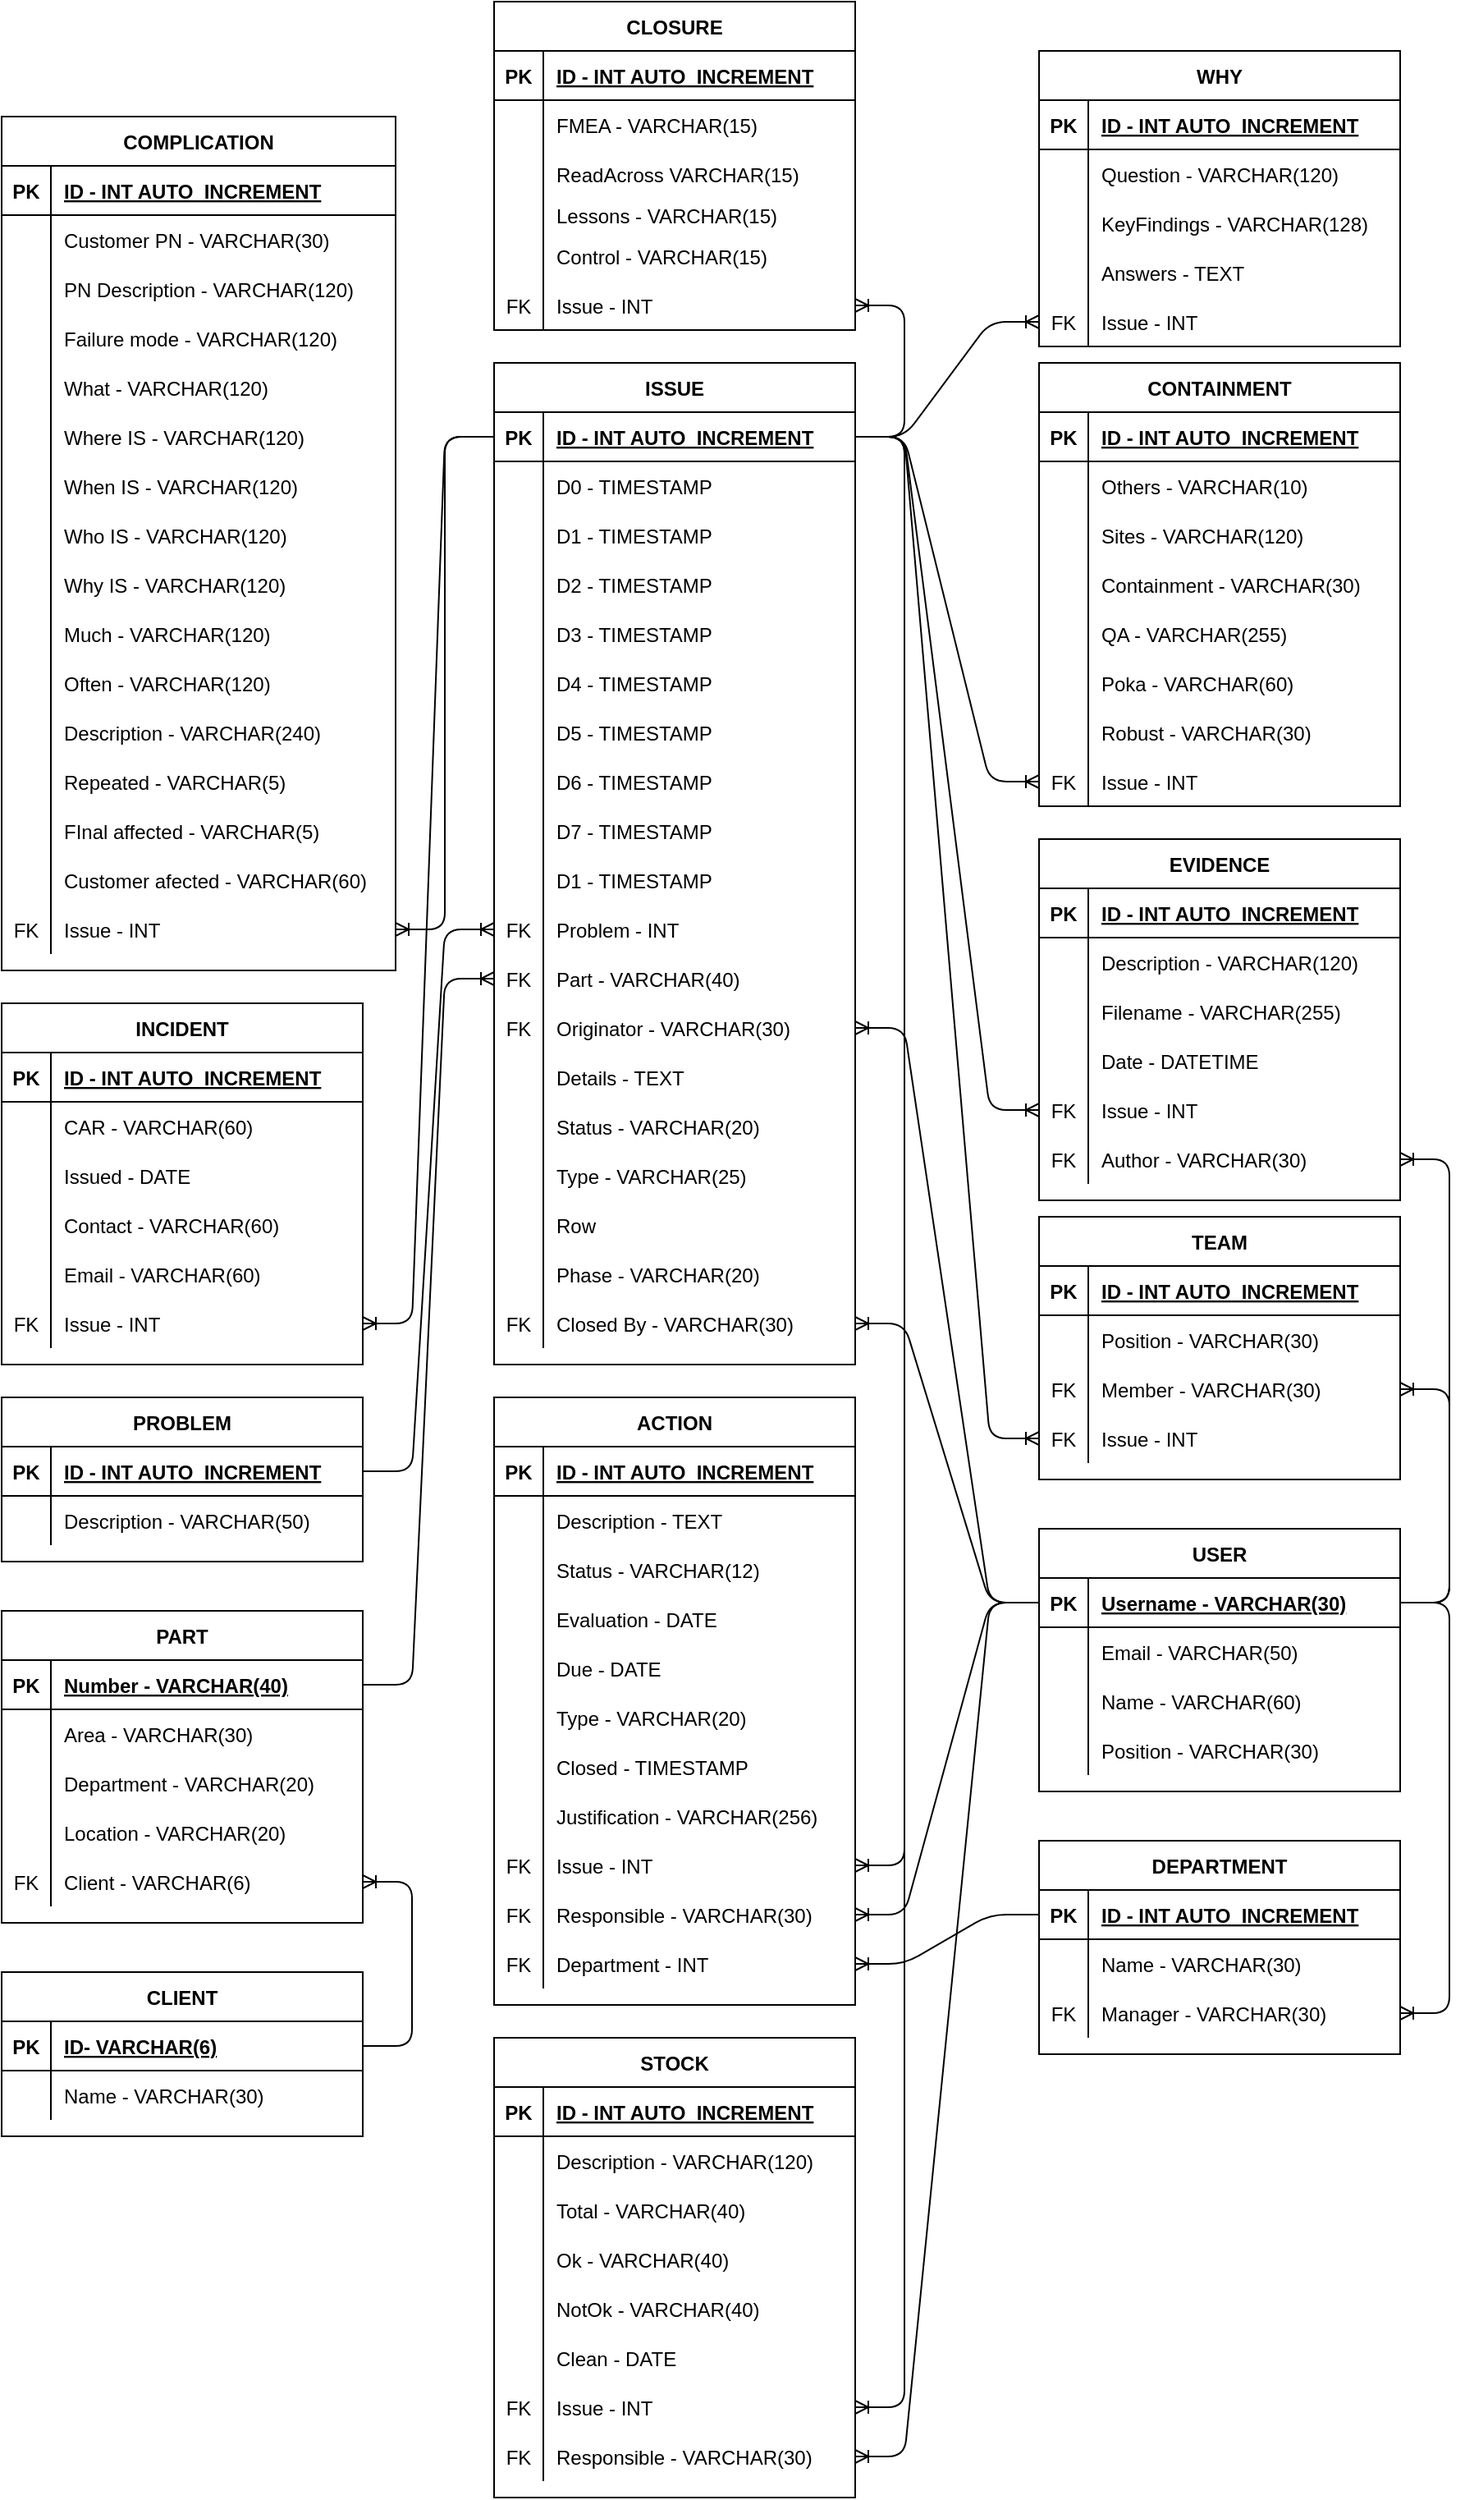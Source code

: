 <mxfile version="15.9.6" type="device"><diagram name="Page-1" id="e56a1550-8fbb-45ad-956c-1786394a9013"><mxGraphModel dx="1278" dy="1429" grid="1" gridSize="10" guides="1" tooltips="1" connect="1" arrows="1" fold="1" page="1" pageScale="1" pageWidth="1100" pageHeight="850" background="none" math="0" shadow="0"><root><mxCell id="0"/><mxCell id="1" parent="0"/><mxCell id="4CRkt8-5WYvdx4Ea6sB2-1" value="CLIENT" style="shape=table;startSize=30;container=1;collapsible=1;childLayout=tableLayout;fixedRows=1;rowLines=0;fontStyle=1;align=center;resizeLast=1;" parent="1" vertex="1"><mxGeometry x="330" y="630" width="220" height="100" as="geometry"/></mxCell><mxCell id="4CRkt8-5WYvdx4Ea6sB2-2" value="" style="shape=partialRectangle;collapsible=0;dropTarget=0;pointerEvents=0;fillColor=none;top=0;left=0;bottom=1;right=0;points=[[0,0.5],[1,0.5]];portConstraint=eastwest;" parent="4CRkt8-5WYvdx4Ea6sB2-1" vertex="1"><mxGeometry y="30" width="220" height="30" as="geometry"/></mxCell><mxCell id="4CRkt8-5WYvdx4Ea6sB2-3" value="PK" style="shape=partialRectangle;connectable=0;fillColor=none;top=0;left=0;bottom=0;right=0;fontStyle=1;overflow=hidden;" parent="4CRkt8-5WYvdx4Ea6sB2-2" vertex="1"><mxGeometry width="30" height="30" as="geometry"><mxRectangle width="30" height="30" as="alternateBounds"/></mxGeometry></mxCell><mxCell id="4CRkt8-5WYvdx4Ea6sB2-4" value="ID- VARCHAR(6)" style="shape=partialRectangle;connectable=0;fillColor=none;top=0;left=0;bottom=0;right=0;align=left;spacingLeft=6;fontStyle=5;overflow=hidden;" parent="4CRkt8-5WYvdx4Ea6sB2-2" vertex="1"><mxGeometry x="30" width="190" height="30" as="geometry"><mxRectangle width="190" height="30" as="alternateBounds"/></mxGeometry></mxCell><mxCell id="4CRkt8-5WYvdx4Ea6sB2-5" value="" style="shape=partialRectangle;collapsible=0;dropTarget=0;pointerEvents=0;fillColor=none;top=0;left=0;bottom=0;right=0;points=[[0,0.5],[1,0.5]];portConstraint=eastwest;" parent="4CRkt8-5WYvdx4Ea6sB2-1" vertex="1"><mxGeometry y="60" width="220" height="30" as="geometry"/></mxCell><mxCell id="4CRkt8-5WYvdx4Ea6sB2-6" value="" style="shape=partialRectangle;connectable=0;fillColor=none;top=0;left=0;bottom=0;right=0;editable=1;overflow=hidden;" parent="4CRkt8-5WYvdx4Ea6sB2-5" vertex="1"><mxGeometry width="30" height="30" as="geometry"><mxRectangle width="30" height="30" as="alternateBounds"/></mxGeometry></mxCell><mxCell id="4CRkt8-5WYvdx4Ea6sB2-7" value="Name - VARCHAR(30)" style="shape=partialRectangle;connectable=0;fillColor=none;top=0;left=0;bottom=0;right=0;align=left;spacingLeft=6;overflow=hidden;" parent="4CRkt8-5WYvdx4Ea6sB2-5" vertex="1"><mxGeometry x="30" width="190" height="30" as="geometry"><mxRectangle width="190" height="30" as="alternateBounds"/></mxGeometry></mxCell><mxCell id="4CRkt8-5WYvdx4Ea6sB2-14" value="PART" style="shape=table;startSize=30;container=1;collapsible=1;childLayout=tableLayout;fixedRows=1;rowLines=0;fontStyle=1;align=center;resizeLast=1;" parent="1" vertex="1"><mxGeometry x="330" y="410" width="220" height="190" as="geometry"/></mxCell><mxCell id="4CRkt8-5WYvdx4Ea6sB2-15" value="" style="shape=partialRectangle;collapsible=0;dropTarget=0;pointerEvents=0;fillColor=none;top=0;left=0;bottom=1;right=0;points=[[0,0.5],[1,0.5]];portConstraint=eastwest;" parent="4CRkt8-5WYvdx4Ea6sB2-14" vertex="1"><mxGeometry y="30" width="220" height="30" as="geometry"/></mxCell><mxCell id="4CRkt8-5WYvdx4Ea6sB2-16" value="PK" style="shape=partialRectangle;connectable=0;fillColor=none;top=0;left=0;bottom=0;right=0;fontStyle=1;overflow=hidden;" parent="4CRkt8-5WYvdx4Ea6sB2-15" vertex="1"><mxGeometry width="30" height="30" as="geometry"><mxRectangle width="30" height="30" as="alternateBounds"/></mxGeometry></mxCell><mxCell id="4CRkt8-5WYvdx4Ea6sB2-17" value="Number - VARCHAR(40)" style="shape=partialRectangle;connectable=0;fillColor=none;top=0;left=0;bottom=0;right=0;align=left;spacingLeft=6;fontStyle=5;overflow=hidden;" parent="4CRkt8-5WYvdx4Ea6sB2-15" vertex="1"><mxGeometry x="30" width="190" height="30" as="geometry"><mxRectangle width="190" height="30" as="alternateBounds"/></mxGeometry></mxCell><mxCell id="4CRkt8-5WYvdx4Ea6sB2-18" value="" style="shape=partialRectangle;collapsible=0;dropTarget=0;pointerEvents=0;fillColor=none;top=0;left=0;bottom=0;right=0;points=[[0,0.5],[1,0.5]];portConstraint=eastwest;" parent="4CRkt8-5WYvdx4Ea6sB2-14" vertex="1"><mxGeometry y="60" width="220" height="30" as="geometry"/></mxCell><mxCell id="4CRkt8-5WYvdx4Ea6sB2-19" value="" style="shape=partialRectangle;connectable=0;fillColor=none;top=0;left=0;bottom=0;right=0;editable=1;overflow=hidden;" parent="4CRkt8-5WYvdx4Ea6sB2-18" vertex="1"><mxGeometry width="30" height="30" as="geometry"><mxRectangle width="30" height="30" as="alternateBounds"/></mxGeometry></mxCell><mxCell id="4CRkt8-5WYvdx4Ea6sB2-20" value="Area - VARCHAR(30)" style="shape=partialRectangle;connectable=0;fillColor=none;top=0;left=0;bottom=0;right=0;align=left;spacingLeft=6;overflow=hidden;" parent="4CRkt8-5WYvdx4Ea6sB2-18" vertex="1"><mxGeometry x="30" width="190" height="30" as="geometry"><mxRectangle width="190" height="30" as="alternateBounds"/></mxGeometry></mxCell><mxCell id="4CRkt8-5WYvdx4Ea6sB2-21" value="" style="shape=partialRectangle;collapsible=0;dropTarget=0;pointerEvents=0;fillColor=none;top=0;left=0;bottom=0;right=0;points=[[0,0.5],[1,0.5]];portConstraint=eastwest;" parent="4CRkt8-5WYvdx4Ea6sB2-14" vertex="1"><mxGeometry y="90" width="220" height="30" as="geometry"/></mxCell><mxCell id="4CRkt8-5WYvdx4Ea6sB2-22" value="" style="shape=partialRectangle;connectable=0;fillColor=none;top=0;left=0;bottom=0;right=0;editable=1;overflow=hidden;" parent="4CRkt8-5WYvdx4Ea6sB2-21" vertex="1"><mxGeometry width="30" height="30" as="geometry"><mxRectangle width="30" height="30" as="alternateBounds"/></mxGeometry></mxCell><mxCell id="4CRkt8-5WYvdx4Ea6sB2-23" value="Department - VARCHAR(20)" style="shape=partialRectangle;connectable=0;fillColor=none;top=0;left=0;bottom=0;right=0;align=left;spacingLeft=6;overflow=hidden;" parent="4CRkt8-5WYvdx4Ea6sB2-21" vertex="1"><mxGeometry x="30" width="190" height="30" as="geometry"><mxRectangle width="190" height="30" as="alternateBounds"/></mxGeometry></mxCell><mxCell id="4CRkt8-5WYvdx4Ea6sB2-24" value="" style="shape=partialRectangle;collapsible=0;dropTarget=0;pointerEvents=0;fillColor=none;top=0;left=0;bottom=0;right=0;points=[[0,0.5],[1,0.5]];portConstraint=eastwest;" parent="4CRkt8-5WYvdx4Ea6sB2-14" vertex="1"><mxGeometry y="120" width="220" height="30" as="geometry"/></mxCell><mxCell id="4CRkt8-5WYvdx4Ea6sB2-25" value="" style="shape=partialRectangle;connectable=0;fillColor=none;top=0;left=0;bottom=0;right=0;editable=1;overflow=hidden;" parent="4CRkt8-5WYvdx4Ea6sB2-24" vertex="1"><mxGeometry width="30" height="30" as="geometry"><mxRectangle width="30" height="30" as="alternateBounds"/></mxGeometry></mxCell><mxCell id="4CRkt8-5WYvdx4Ea6sB2-26" value="Location - VARCHAR(20)" style="shape=partialRectangle;connectable=0;fillColor=none;top=0;left=0;bottom=0;right=0;align=left;spacingLeft=6;overflow=hidden;" parent="4CRkt8-5WYvdx4Ea6sB2-24" vertex="1"><mxGeometry x="30" width="190" height="30" as="geometry"><mxRectangle width="190" height="30" as="alternateBounds"/></mxGeometry></mxCell><mxCell id="4CRkt8-5WYvdx4Ea6sB2-27" value="" style="shape=partialRectangle;collapsible=0;dropTarget=0;pointerEvents=0;fillColor=none;top=0;left=0;bottom=0;right=0;points=[[0,0.5],[1,0.5]];portConstraint=eastwest;" parent="4CRkt8-5WYvdx4Ea6sB2-14" vertex="1"><mxGeometry y="150" width="220" height="30" as="geometry"/></mxCell><mxCell id="4CRkt8-5WYvdx4Ea6sB2-28" value="FK" style="shape=partialRectangle;connectable=0;fillColor=none;top=0;left=0;bottom=0;right=0;fontStyle=0;overflow=hidden;" parent="4CRkt8-5WYvdx4Ea6sB2-27" vertex="1"><mxGeometry width="30" height="30" as="geometry"><mxRectangle width="30" height="30" as="alternateBounds"/></mxGeometry></mxCell><mxCell id="4CRkt8-5WYvdx4Ea6sB2-29" value="Client - VARCHAR(6)" style="shape=partialRectangle;connectable=0;fillColor=none;top=0;left=0;bottom=0;right=0;align=left;spacingLeft=6;fontStyle=0;overflow=hidden;" parent="4CRkt8-5WYvdx4Ea6sB2-27" vertex="1"><mxGeometry x="30" width="190" height="30" as="geometry"><mxRectangle width="190" height="30" as="alternateBounds"/></mxGeometry></mxCell><mxCell id="4CRkt8-5WYvdx4Ea6sB2-30" value="PROBLEM" style="shape=table;startSize=30;container=1;collapsible=1;childLayout=tableLayout;fixedRows=1;rowLines=0;fontStyle=1;align=center;resizeLast=1;" parent="1" vertex="1"><mxGeometry x="330" y="280" width="220" height="100" as="geometry"/></mxCell><mxCell id="4CRkt8-5WYvdx4Ea6sB2-31" value="" style="shape=partialRectangle;collapsible=0;dropTarget=0;pointerEvents=0;fillColor=none;top=0;left=0;bottom=1;right=0;points=[[0,0.5],[1,0.5]];portConstraint=eastwest;" parent="4CRkt8-5WYvdx4Ea6sB2-30" vertex="1"><mxGeometry y="30" width="220" height="30" as="geometry"/></mxCell><mxCell id="4CRkt8-5WYvdx4Ea6sB2-32" value="PK" style="shape=partialRectangle;connectable=0;fillColor=none;top=0;left=0;bottom=0;right=0;fontStyle=1;overflow=hidden;" parent="4CRkt8-5WYvdx4Ea6sB2-31" vertex="1"><mxGeometry width="30" height="30" as="geometry"><mxRectangle width="30" height="30" as="alternateBounds"/></mxGeometry></mxCell><mxCell id="4CRkt8-5WYvdx4Ea6sB2-33" value="ID - INT AUTO_INCREMENT" style="shape=partialRectangle;connectable=0;fillColor=none;top=0;left=0;bottom=0;right=0;align=left;spacingLeft=6;fontStyle=5;overflow=hidden;" parent="4CRkt8-5WYvdx4Ea6sB2-31" vertex="1"><mxGeometry x="30" width="190" height="30" as="geometry"><mxRectangle width="190" height="30" as="alternateBounds"/></mxGeometry></mxCell><mxCell id="4CRkt8-5WYvdx4Ea6sB2-34" value="" style="shape=partialRectangle;collapsible=0;dropTarget=0;pointerEvents=0;fillColor=none;top=0;left=0;bottom=0;right=0;points=[[0,0.5],[1,0.5]];portConstraint=eastwest;" parent="4CRkt8-5WYvdx4Ea6sB2-30" vertex="1"><mxGeometry y="60" width="220" height="30" as="geometry"/></mxCell><mxCell id="4CRkt8-5WYvdx4Ea6sB2-35" value="" style="shape=partialRectangle;connectable=0;fillColor=none;top=0;left=0;bottom=0;right=0;editable=1;overflow=hidden;" parent="4CRkt8-5WYvdx4Ea6sB2-34" vertex="1"><mxGeometry width="30" height="30" as="geometry"><mxRectangle width="30" height="30" as="alternateBounds"/></mxGeometry></mxCell><mxCell id="4CRkt8-5WYvdx4Ea6sB2-36" value="Description - VARCHAR(50)" style="shape=partialRectangle;connectable=0;fillColor=none;top=0;left=0;bottom=0;right=0;align=left;spacingLeft=6;overflow=hidden;" parent="4CRkt8-5WYvdx4Ea6sB2-34" vertex="1"><mxGeometry x="30" width="190" height="30" as="geometry"><mxRectangle width="190" height="30" as="alternateBounds"/></mxGeometry></mxCell><mxCell id="4CRkt8-5WYvdx4Ea6sB2-37" value="ISSUE" style="shape=table;startSize=30;container=1;collapsible=1;childLayout=tableLayout;fixedRows=1;rowLines=0;fontStyle=1;align=center;resizeLast=1;" parent="1" vertex="1"><mxGeometry x="630" y="-350" width="220" height="610" as="geometry"/></mxCell><mxCell id="4CRkt8-5WYvdx4Ea6sB2-38" value="" style="shape=partialRectangle;collapsible=0;dropTarget=0;pointerEvents=0;fillColor=none;top=0;left=0;bottom=1;right=0;points=[[0,0.5],[1,0.5]];portConstraint=eastwest;" parent="4CRkt8-5WYvdx4Ea6sB2-37" vertex="1"><mxGeometry y="30" width="220" height="30" as="geometry"/></mxCell><mxCell id="4CRkt8-5WYvdx4Ea6sB2-39" value="PK" style="shape=partialRectangle;connectable=0;fillColor=none;top=0;left=0;bottom=0;right=0;fontStyle=1;overflow=hidden;" parent="4CRkt8-5WYvdx4Ea6sB2-38" vertex="1"><mxGeometry width="30" height="30" as="geometry"><mxRectangle width="30" height="30" as="alternateBounds"/></mxGeometry></mxCell><mxCell id="4CRkt8-5WYvdx4Ea6sB2-40" value="ID - INT AUTO_INCREMENT" style="shape=partialRectangle;connectable=0;fillColor=none;top=0;left=0;bottom=0;right=0;align=left;spacingLeft=6;fontStyle=5;overflow=hidden;" parent="4CRkt8-5WYvdx4Ea6sB2-38" vertex="1"><mxGeometry x="30" width="190" height="30" as="geometry"><mxRectangle width="190" height="30" as="alternateBounds"/></mxGeometry></mxCell><mxCell id="4CRkt8-5WYvdx4Ea6sB2-41" value="" style="shape=partialRectangle;collapsible=0;dropTarget=0;pointerEvents=0;fillColor=none;top=0;left=0;bottom=0;right=0;points=[[0,0.5],[1,0.5]];portConstraint=eastwest;" parent="4CRkt8-5WYvdx4Ea6sB2-37" vertex="1"><mxGeometry y="60" width="220" height="30" as="geometry"/></mxCell><mxCell id="4CRkt8-5WYvdx4Ea6sB2-42" value="" style="shape=partialRectangle;connectable=0;fillColor=none;top=0;left=0;bottom=0;right=0;editable=1;overflow=hidden;" parent="4CRkt8-5WYvdx4Ea6sB2-41" vertex="1"><mxGeometry width="30" height="30" as="geometry"><mxRectangle width="30" height="30" as="alternateBounds"/></mxGeometry></mxCell><mxCell id="4CRkt8-5WYvdx4Ea6sB2-43" value="D0 - TIMESTAMP" style="shape=partialRectangle;connectable=0;fillColor=none;top=0;left=0;bottom=0;right=0;align=left;spacingLeft=6;overflow=hidden;" parent="4CRkt8-5WYvdx4Ea6sB2-41" vertex="1"><mxGeometry x="30" width="190" height="30" as="geometry"><mxRectangle width="190" height="30" as="alternateBounds"/></mxGeometry></mxCell><mxCell id="5LX3zBsJ9RrZsdDvYcoL-11" value="" style="shape=partialRectangle;collapsible=0;dropTarget=0;pointerEvents=0;fillColor=none;top=0;left=0;bottom=0;right=0;points=[[0,0.5],[1,0.5]];portConstraint=eastwest;" parent="4CRkt8-5WYvdx4Ea6sB2-37" vertex="1"><mxGeometry y="90" width="220" height="30" as="geometry"/></mxCell><mxCell id="5LX3zBsJ9RrZsdDvYcoL-12" value="" style="shape=partialRectangle;connectable=0;fillColor=none;top=0;left=0;bottom=0;right=0;editable=1;overflow=hidden;" parent="5LX3zBsJ9RrZsdDvYcoL-11" vertex="1"><mxGeometry width="30" height="30" as="geometry"><mxRectangle width="30" height="30" as="alternateBounds"/></mxGeometry></mxCell><mxCell id="5LX3zBsJ9RrZsdDvYcoL-13" value="D1 - TIMESTAMP" style="shape=partialRectangle;connectable=0;fillColor=none;top=0;left=0;bottom=0;right=0;align=left;spacingLeft=6;overflow=hidden;" parent="5LX3zBsJ9RrZsdDvYcoL-11" vertex="1"><mxGeometry x="30" width="190" height="30" as="geometry"><mxRectangle width="190" height="30" as="alternateBounds"/></mxGeometry></mxCell><mxCell id="5LX3zBsJ9RrZsdDvYcoL-20" value="" style="shape=partialRectangle;collapsible=0;dropTarget=0;pointerEvents=0;fillColor=none;top=0;left=0;bottom=0;right=0;points=[[0,0.5],[1,0.5]];portConstraint=eastwest;" parent="4CRkt8-5WYvdx4Ea6sB2-37" vertex="1"><mxGeometry y="120" width="220" height="30" as="geometry"/></mxCell><mxCell id="5LX3zBsJ9RrZsdDvYcoL-21" value="" style="shape=partialRectangle;connectable=0;fillColor=none;top=0;left=0;bottom=0;right=0;editable=1;overflow=hidden;" parent="5LX3zBsJ9RrZsdDvYcoL-20" vertex="1"><mxGeometry width="30" height="30" as="geometry"><mxRectangle width="30" height="30" as="alternateBounds"/></mxGeometry></mxCell><mxCell id="5LX3zBsJ9RrZsdDvYcoL-22" value="D2 - TIMESTAMP" style="shape=partialRectangle;connectable=0;fillColor=none;top=0;left=0;bottom=0;right=0;align=left;spacingLeft=6;overflow=hidden;" parent="5LX3zBsJ9RrZsdDvYcoL-20" vertex="1"><mxGeometry x="30" width="190" height="30" as="geometry"><mxRectangle width="190" height="30" as="alternateBounds"/></mxGeometry></mxCell><mxCell id="5LX3zBsJ9RrZsdDvYcoL-23" value="" style="shape=partialRectangle;collapsible=0;dropTarget=0;pointerEvents=0;fillColor=none;top=0;left=0;bottom=0;right=0;points=[[0,0.5],[1,0.5]];portConstraint=eastwest;" parent="4CRkt8-5WYvdx4Ea6sB2-37" vertex="1"><mxGeometry y="150" width="220" height="30" as="geometry"/></mxCell><mxCell id="5LX3zBsJ9RrZsdDvYcoL-24" value="" style="shape=partialRectangle;connectable=0;fillColor=none;top=0;left=0;bottom=0;right=0;editable=1;overflow=hidden;" parent="5LX3zBsJ9RrZsdDvYcoL-23" vertex="1"><mxGeometry width="30" height="30" as="geometry"><mxRectangle width="30" height="30" as="alternateBounds"/></mxGeometry></mxCell><mxCell id="5LX3zBsJ9RrZsdDvYcoL-25" value="D3 - TIMESTAMP" style="shape=partialRectangle;connectable=0;fillColor=none;top=0;left=0;bottom=0;right=0;align=left;spacingLeft=6;overflow=hidden;" parent="5LX3zBsJ9RrZsdDvYcoL-23" vertex="1"><mxGeometry x="30" width="190" height="30" as="geometry"><mxRectangle width="190" height="30" as="alternateBounds"/></mxGeometry></mxCell><mxCell id="5LX3zBsJ9RrZsdDvYcoL-29" value="" style="shape=partialRectangle;collapsible=0;dropTarget=0;pointerEvents=0;fillColor=none;top=0;left=0;bottom=0;right=0;points=[[0,0.5],[1,0.5]];portConstraint=eastwest;" parent="4CRkt8-5WYvdx4Ea6sB2-37" vertex="1"><mxGeometry y="180" width="220" height="30" as="geometry"/></mxCell><mxCell id="5LX3zBsJ9RrZsdDvYcoL-30" value="" style="shape=partialRectangle;connectable=0;fillColor=none;top=0;left=0;bottom=0;right=0;editable=1;overflow=hidden;" parent="5LX3zBsJ9RrZsdDvYcoL-29" vertex="1"><mxGeometry width="30" height="30" as="geometry"><mxRectangle width="30" height="30" as="alternateBounds"/></mxGeometry></mxCell><mxCell id="5LX3zBsJ9RrZsdDvYcoL-31" value="D4 - TIMESTAMP" style="shape=partialRectangle;connectable=0;fillColor=none;top=0;left=0;bottom=0;right=0;align=left;spacingLeft=6;overflow=hidden;" parent="5LX3zBsJ9RrZsdDvYcoL-29" vertex="1"><mxGeometry x="30" width="190" height="30" as="geometry"><mxRectangle width="190" height="30" as="alternateBounds"/></mxGeometry></mxCell><mxCell id="5LX3zBsJ9RrZsdDvYcoL-26" value="" style="shape=partialRectangle;collapsible=0;dropTarget=0;pointerEvents=0;fillColor=none;top=0;left=0;bottom=0;right=0;points=[[0,0.5],[1,0.5]];portConstraint=eastwest;" parent="4CRkt8-5WYvdx4Ea6sB2-37" vertex="1"><mxGeometry y="210" width="220" height="30" as="geometry"/></mxCell><mxCell id="5LX3zBsJ9RrZsdDvYcoL-27" value="" style="shape=partialRectangle;connectable=0;fillColor=none;top=0;left=0;bottom=0;right=0;editable=1;overflow=hidden;" parent="5LX3zBsJ9RrZsdDvYcoL-26" vertex="1"><mxGeometry width="30" height="30" as="geometry"><mxRectangle width="30" height="30" as="alternateBounds"/></mxGeometry></mxCell><mxCell id="5LX3zBsJ9RrZsdDvYcoL-28" value="D5 - TIMESTAMP" style="shape=partialRectangle;connectable=0;fillColor=none;top=0;left=0;bottom=0;right=0;align=left;spacingLeft=6;overflow=hidden;" parent="5LX3zBsJ9RrZsdDvYcoL-26" vertex="1"><mxGeometry x="30" width="190" height="30" as="geometry"><mxRectangle width="190" height="30" as="alternateBounds"/></mxGeometry></mxCell><mxCell id="5LX3zBsJ9RrZsdDvYcoL-17" value="" style="shape=partialRectangle;collapsible=0;dropTarget=0;pointerEvents=0;fillColor=none;top=0;left=0;bottom=0;right=0;points=[[0,0.5],[1,0.5]];portConstraint=eastwest;" parent="4CRkt8-5WYvdx4Ea6sB2-37" vertex="1"><mxGeometry y="240" width="220" height="30" as="geometry"/></mxCell><mxCell id="5LX3zBsJ9RrZsdDvYcoL-18" value="" style="shape=partialRectangle;connectable=0;fillColor=none;top=0;left=0;bottom=0;right=0;editable=1;overflow=hidden;" parent="5LX3zBsJ9RrZsdDvYcoL-17" vertex="1"><mxGeometry width="30" height="30" as="geometry"><mxRectangle width="30" height="30" as="alternateBounds"/></mxGeometry></mxCell><mxCell id="5LX3zBsJ9RrZsdDvYcoL-19" value="D6 - TIMESTAMP" style="shape=partialRectangle;connectable=0;fillColor=none;top=0;left=0;bottom=0;right=0;align=left;spacingLeft=6;overflow=hidden;" parent="5LX3zBsJ9RrZsdDvYcoL-17" vertex="1"><mxGeometry x="30" width="190" height="30" as="geometry"><mxRectangle width="190" height="30" as="alternateBounds"/></mxGeometry></mxCell><mxCell id="5LX3zBsJ9RrZsdDvYcoL-14" value="" style="shape=partialRectangle;collapsible=0;dropTarget=0;pointerEvents=0;fillColor=none;top=0;left=0;bottom=0;right=0;points=[[0,0.5],[1,0.5]];portConstraint=eastwest;" parent="4CRkt8-5WYvdx4Ea6sB2-37" vertex="1"><mxGeometry y="270" width="220" height="30" as="geometry"/></mxCell><mxCell id="5LX3zBsJ9RrZsdDvYcoL-15" value="" style="shape=partialRectangle;connectable=0;fillColor=none;top=0;left=0;bottom=0;right=0;editable=1;overflow=hidden;" parent="5LX3zBsJ9RrZsdDvYcoL-14" vertex="1"><mxGeometry width="30" height="30" as="geometry"><mxRectangle width="30" height="30" as="alternateBounds"/></mxGeometry></mxCell><mxCell id="5LX3zBsJ9RrZsdDvYcoL-16" value="D7 - TIMESTAMP" style="shape=partialRectangle;connectable=0;fillColor=none;top=0;left=0;bottom=0;right=0;align=left;spacingLeft=6;overflow=hidden;" parent="5LX3zBsJ9RrZsdDvYcoL-14" vertex="1"><mxGeometry x="30" width="190" height="30" as="geometry"><mxRectangle width="190" height="30" as="alternateBounds"/></mxGeometry></mxCell><mxCell id="5LX3zBsJ9RrZsdDvYcoL-8" value="" style="shape=partialRectangle;collapsible=0;dropTarget=0;pointerEvents=0;fillColor=none;top=0;left=0;bottom=0;right=0;points=[[0,0.5],[1,0.5]];portConstraint=eastwest;" parent="4CRkt8-5WYvdx4Ea6sB2-37" vertex="1"><mxGeometry y="300" width="220" height="30" as="geometry"/></mxCell><mxCell id="5LX3zBsJ9RrZsdDvYcoL-9" value="" style="shape=partialRectangle;connectable=0;fillColor=none;top=0;left=0;bottom=0;right=0;editable=1;overflow=hidden;" parent="5LX3zBsJ9RrZsdDvYcoL-8" vertex="1"><mxGeometry width="30" height="30" as="geometry"><mxRectangle width="30" height="30" as="alternateBounds"/></mxGeometry></mxCell><mxCell id="5LX3zBsJ9RrZsdDvYcoL-10" value="D1 - TIMESTAMP" style="shape=partialRectangle;connectable=0;fillColor=none;top=0;left=0;bottom=0;right=0;align=left;spacingLeft=6;overflow=hidden;" parent="5LX3zBsJ9RrZsdDvYcoL-8" vertex="1"><mxGeometry x="30" width="190" height="30" as="geometry"><mxRectangle width="190" height="30" as="alternateBounds"/></mxGeometry></mxCell><mxCell id="4CRkt8-5WYvdx4Ea6sB2-44" value="" style="shape=partialRectangle;collapsible=0;dropTarget=0;pointerEvents=0;fillColor=none;top=0;left=0;bottom=0;right=0;points=[[0,0.5],[1,0.5]];portConstraint=eastwest;" parent="4CRkt8-5WYvdx4Ea6sB2-37" vertex="1"><mxGeometry y="330" width="220" height="30" as="geometry"/></mxCell><mxCell id="4CRkt8-5WYvdx4Ea6sB2-45" value="FK" style="shape=partialRectangle;connectable=0;fillColor=none;top=0;left=0;bottom=0;right=0;fontStyle=0;overflow=hidden;" parent="4CRkt8-5WYvdx4Ea6sB2-44" vertex="1"><mxGeometry width="30" height="30" as="geometry"><mxRectangle width="30" height="30" as="alternateBounds"/></mxGeometry></mxCell><mxCell id="4CRkt8-5WYvdx4Ea6sB2-46" value="Problem - INT" style="shape=partialRectangle;connectable=0;fillColor=none;top=0;left=0;bottom=0;right=0;align=left;spacingLeft=6;fontStyle=0;overflow=hidden;" parent="4CRkt8-5WYvdx4Ea6sB2-44" vertex="1"><mxGeometry x="30" width="190" height="30" as="geometry"><mxRectangle width="190" height="30" as="alternateBounds"/></mxGeometry></mxCell><mxCell id="4CRkt8-5WYvdx4Ea6sB2-47" value="" style="shape=partialRectangle;collapsible=0;dropTarget=0;pointerEvents=0;fillColor=none;top=0;left=0;bottom=0;right=0;points=[[0,0.5],[1,0.5]];portConstraint=eastwest;" parent="4CRkt8-5WYvdx4Ea6sB2-37" vertex="1"><mxGeometry y="360" width="220" height="30" as="geometry"/></mxCell><mxCell id="4CRkt8-5WYvdx4Ea6sB2-48" value="FK" style="shape=partialRectangle;connectable=0;fillColor=none;top=0;left=0;bottom=0;right=0;fontStyle=0;overflow=hidden;" parent="4CRkt8-5WYvdx4Ea6sB2-47" vertex="1"><mxGeometry width="30" height="30" as="geometry"><mxRectangle width="30" height="30" as="alternateBounds"/></mxGeometry></mxCell><mxCell id="4CRkt8-5WYvdx4Ea6sB2-49" value="Part - VARCHAR(40)" style="shape=partialRectangle;connectable=0;fillColor=none;top=0;left=0;bottom=0;right=0;align=left;spacingLeft=6;fontStyle=0;overflow=hidden;" parent="4CRkt8-5WYvdx4Ea6sB2-47" vertex="1"><mxGeometry x="30" width="190" height="30" as="geometry"><mxRectangle width="190" height="30" as="alternateBounds"/></mxGeometry></mxCell><mxCell id="4CRkt8-5WYvdx4Ea6sB2-116" value="" style="shape=partialRectangle;collapsible=0;dropTarget=0;pointerEvents=0;fillColor=none;top=0;left=0;bottom=0;right=0;points=[[0,0.5],[1,0.5]];portConstraint=eastwest;" parent="4CRkt8-5WYvdx4Ea6sB2-37" vertex="1"><mxGeometry y="390" width="220" height="30" as="geometry"/></mxCell><mxCell id="4CRkt8-5WYvdx4Ea6sB2-117" value="FK" style="shape=partialRectangle;connectable=0;fillColor=none;top=0;left=0;bottom=0;right=0;fontStyle=0;overflow=hidden;" parent="4CRkt8-5WYvdx4Ea6sB2-116" vertex="1"><mxGeometry width="30" height="30" as="geometry"><mxRectangle width="30" height="30" as="alternateBounds"/></mxGeometry></mxCell><mxCell id="4CRkt8-5WYvdx4Ea6sB2-118" value="Originator - VARCHAR(30)" style="shape=partialRectangle;connectable=0;fillColor=none;top=0;left=0;bottom=0;right=0;align=left;spacingLeft=6;fontStyle=0;overflow=hidden;" parent="4CRkt8-5WYvdx4Ea6sB2-116" vertex="1"><mxGeometry x="30" width="190" height="30" as="geometry"><mxRectangle width="190" height="30" as="alternateBounds"/></mxGeometry></mxCell><mxCell id="JbWu4scEo2VldzFOyGvq-1" value="" style="shape=partialRectangle;collapsible=0;dropTarget=0;pointerEvents=0;fillColor=none;top=0;left=0;bottom=0;right=0;points=[[0,0.5],[1,0.5]];portConstraint=eastwest;" parent="4CRkt8-5WYvdx4Ea6sB2-37" vertex="1"><mxGeometry y="420" width="220" height="30" as="geometry"/></mxCell><mxCell id="JbWu4scEo2VldzFOyGvq-2" value="" style="shape=partialRectangle;connectable=0;fillColor=none;top=0;left=0;bottom=0;right=0;editable=1;overflow=hidden;" parent="JbWu4scEo2VldzFOyGvq-1" vertex="1"><mxGeometry width="30" height="30" as="geometry"><mxRectangle width="30" height="30" as="alternateBounds"/></mxGeometry></mxCell><mxCell id="JbWu4scEo2VldzFOyGvq-3" value="Details - TEXT" style="shape=partialRectangle;connectable=0;fillColor=none;top=0;left=0;bottom=0;right=0;align=left;spacingLeft=6;overflow=hidden;" parent="JbWu4scEo2VldzFOyGvq-1" vertex="1"><mxGeometry x="30" width="190" height="30" as="geometry"><mxRectangle width="190" height="30" as="alternateBounds"/></mxGeometry></mxCell><mxCell id="CE5c5mT2o2MVIV21-WX8-1" value="" style="shape=partialRectangle;collapsible=0;dropTarget=0;pointerEvents=0;fillColor=none;top=0;left=0;bottom=0;right=0;points=[[0,0.5],[1,0.5]];portConstraint=eastwest;" parent="4CRkt8-5WYvdx4Ea6sB2-37" vertex="1"><mxGeometry y="450" width="220" height="30" as="geometry"/></mxCell><mxCell id="CE5c5mT2o2MVIV21-WX8-2" value="" style="shape=partialRectangle;connectable=0;fillColor=none;top=0;left=0;bottom=0;right=0;editable=1;overflow=hidden;" parent="CE5c5mT2o2MVIV21-WX8-1" vertex="1"><mxGeometry width="30" height="30" as="geometry"><mxRectangle width="30" height="30" as="alternateBounds"/></mxGeometry></mxCell><mxCell id="CE5c5mT2o2MVIV21-WX8-3" value="Status - VARCHAR(20)" style="shape=partialRectangle;connectable=0;fillColor=none;top=0;left=0;bottom=0;right=0;align=left;spacingLeft=6;overflow=hidden;" parent="CE5c5mT2o2MVIV21-WX8-1" vertex="1"><mxGeometry x="30" width="190" height="30" as="geometry"><mxRectangle width="190" height="30" as="alternateBounds"/></mxGeometry></mxCell><mxCell id="bLqAIOQeho1n7WZVO-60-1" value="" style="shape=partialRectangle;collapsible=0;dropTarget=0;pointerEvents=0;fillColor=none;top=0;left=0;bottom=0;right=0;points=[[0,0.5],[1,0.5]];portConstraint=eastwest;" parent="4CRkt8-5WYvdx4Ea6sB2-37" vertex="1"><mxGeometry y="480" width="220" height="30" as="geometry"/></mxCell><mxCell id="bLqAIOQeho1n7WZVO-60-2" value="" style="shape=partialRectangle;connectable=0;fillColor=none;top=0;left=0;bottom=0;right=0;editable=1;overflow=hidden;" parent="bLqAIOQeho1n7WZVO-60-1" vertex="1"><mxGeometry width="30" height="30" as="geometry"><mxRectangle width="30" height="30" as="alternateBounds"/></mxGeometry></mxCell><mxCell id="bLqAIOQeho1n7WZVO-60-3" value="Type - VARCHAR(25)" style="shape=partialRectangle;connectable=0;fillColor=none;top=0;left=0;bottom=0;right=0;align=left;spacingLeft=6;overflow=hidden;" parent="bLqAIOQeho1n7WZVO-60-1" vertex="1"><mxGeometry x="30" width="190" height="30" as="geometry"><mxRectangle width="190" height="30" as="alternateBounds"/></mxGeometry></mxCell><mxCell id="5LX3zBsJ9RrZsdDvYcoL-4" value="" style="shape=partialRectangle;collapsible=0;dropTarget=0;pointerEvents=0;fillColor=none;top=0;left=0;bottom=0;right=0;points=[[0,0.5],[1,0.5]];portConstraint=eastwest;" parent="4CRkt8-5WYvdx4Ea6sB2-37" vertex="1"><mxGeometry y="510" width="220" height="30" as="geometry"/></mxCell><mxCell id="5LX3zBsJ9RrZsdDvYcoL-5" value="" style="shape=partialRectangle;connectable=0;fillColor=none;top=0;left=0;bottom=0;right=0;editable=1;overflow=hidden;" parent="5LX3zBsJ9RrZsdDvYcoL-4" vertex="1"><mxGeometry width="30" height="30" as="geometry"><mxRectangle width="30" height="30" as="alternateBounds"/></mxGeometry></mxCell><mxCell id="5LX3zBsJ9RrZsdDvYcoL-6" value="Row" style="shape=partialRectangle;connectable=0;fillColor=none;top=0;left=0;bottom=0;right=0;align=left;spacingLeft=6;overflow=hidden;" parent="5LX3zBsJ9RrZsdDvYcoL-4" vertex="1"><mxGeometry x="30" width="190" height="30" as="geometry"><mxRectangle width="190" height="30" as="alternateBounds"/></mxGeometry></mxCell><mxCell id="H3XER_igxErn-6iLE4Sr-1" value="" style="shape=partialRectangle;collapsible=0;dropTarget=0;pointerEvents=0;fillColor=none;top=0;left=0;bottom=0;right=0;points=[[0,0.5],[1,0.5]];portConstraint=eastwest;strokeColor=#FF7D26;" parent="4CRkt8-5WYvdx4Ea6sB2-37" vertex="1"><mxGeometry y="540" width="220" height="30" as="geometry"/></mxCell><mxCell id="H3XER_igxErn-6iLE4Sr-2" value="" style="shape=partialRectangle;connectable=0;fillColor=none;top=0;left=0;bottom=0;right=0;editable=1;overflow=hidden;strokeColor=#FF7D26;" parent="H3XER_igxErn-6iLE4Sr-1" vertex="1"><mxGeometry width="30" height="30" as="geometry"><mxRectangle width="30" height="30" as="alternateBounds"/></mxGeometry></mxCell><mxCell id="H3XER_igxErn-6iLE4Sr-3" value="Phase - VARCHAR(20)" style="shape=partialRectangle;connectable=0;fillColor=none;top=0;left=0;bottom=0;right=0;align=left;spacingLeft=6;overflow=hidden;strokeColor=#FF7D26;" parent="H3XER_igxErn-6iLE4Sr-1" vertex="1"><mxGeometry x="30" width="190" height="30" as="geometry"><mxRectangle width="190" height="30" as="alternateBounds"/></mxGeometry></mxCell><mxCell id="5LX3zBsJ9RrZsdDvYcoL-1" value="" style="shape=partialRectangle;collapsible=0;dropTarget=0;pointerEvents=0;fillColor=none;top=0;left=0;bottom=0;right=0;points=[[0,0.5],[1,0.5]];portConstraint=eastwest;" parent="4CRkt8-5WYvdx4Ea6sB2-37" vertex="1"><mxGeometry y="570" width="220" height="30" as="geometry"/></mxCell><mxCell id="5LX3zBsJ9RrZsdDvYcoL-2" value="FK" style="shape=partialRectangle;connectable=0;fillColor=none;top=0;left=0;bottom=0;right=0;fontStyle=0;overflow=hidden;" parent="5LX3zBsJ9RrZsdDvYcoL-1" vertex="1"><mxGeometry width="30" height="30" as="geometry"><mxRectangle width="30" height="30" as="alternateBounds"/></mxGeometry></mxCell><mxCell id="5LX3zBsJ9RrZsdDvYcoL-3" value="Closed By - VARCHAR(30)" style="shape=partialRectangle;connectable=0;fillColor=none;top=0;left=0;bottom=0;right=0;align=left;spacingLeft=6;fontStyle=0;overflow=hidden;" parent="5LX3zBsJ9RrZsdDvYcoL-1" vertex="1"><mxGeometry x="30" width="190" height="30" as="geometry"><mxRectangle width="190" height="30" as="alternateBounds"/></mxGeometry></mxCell><mxCell id="4CRkt8-5WYvdx4Ea6sB2-50" value="USER" style="shape=table;startSize=30;container=1;collapsible=1;childLayout=tableLayout;fixedRows=1;rowLines=0;fontStyle=1;align=center;resizeLast=1;" parent="1" vertex="1"><mxGeometry x="962" y="360" width="220" height="160" as="geometry"/></mxCell><mxCell id="4CRkt8-5WYvdx4Ea6sB2-51" value="" style="shape=partialRectangle;collapsible=0;dropTarget=0;pointerEvents=0;fillColor=none;top=0;left=0;bottom=1;right=0;points=[[0,0.5],[1,0.5]];portConstraint=eastwest;" parent="4CRkt8-5WYvdx4Ea6sB2-50" vertex="1"><mxGeometry y="30" width="220" height="30" as="geometry"/></mxCell><mxCell id="4CRkt8-5WYvdx4Ea6sB2-52" value="PK" style="shape=partialRectangle;connectable=0;fillColor=none;top=0;left=0;bottom=0;right=0;fontStyle=1;overflow=hidden;" parent="4CRkt8-5WYvdx4Ea6sB2-51" vertex="1"><mxGeometry width="30" height="30" as="geometry"><mxRectangle width="30" height="30" as="alternateBounds"/></mxGeometry></mxCell><mxCell id="4CRkt8-5WYvdx4Ea6sB2-53" value="Username - VARCHAR(30)" style="shape=partialRectangle;connectable=0;fillColor=none;top=0;left=0;bottom=0;right=0;align=left;spacingLeft=6;fontStyle=5;overflow=hidden;" parent="4CRkt8-5WYvdx4Ea6sB2-51" vertex="1"><mxGeometry x="30" width="190" height="30" as="geometry"><mxRectangle width="190" height="30" as="alternateBounds"/></mxGeometry></mxCell><mxCell id="4CRkt8-5WYvdx4Ea6sB2-54" value="" style="shape=partialRectangle;collapsible=0;dropTarget=0;pointerEvents=0;fillColor=none;top=0;left=0;bottom=0;right=0;points=[[0,0.5],[1,0.5]];portConstraint=eastwest;" parent="4CRkt8-5WYvdx4Ea6sB2-50" vertex="1"><mxGeometry y="60" width="220" height="30" as="geometry"/></mxCell><mxCell id="4CRkt8-5WYvdx4Ea6sB2-55" value="" style="shape=partialRectangle;connectable=0;fillColor=none;top=0;left=0;bottom=0;right=0;editable=1;overflow=hidden;" parent="4CRkt8-5WYvdx4Ea6sB2-54" vertex="1"><mxGeometry width="30" height="30" as="geometry"><mxRectangle width="30" height="30" as="alternateBounds"/></mxGeometry></mxCell><mxCell id="4CRkt8-5WYvdx4Ea6sB2-56" value="Email - VARCHAR(50)" style="shape=partialRectangle;connectable=0;fillColor=none;top=0;left=0;bottom=0;right=0;align=left;spacingLeft=6;overflow=hidden;" parent="4CRkt8-5WYvdx4Ea6sB2-54" vertex="1"><mxGeometry x="30" width="190" height="30" as="geometry"><mxRectangle width="190" height="30" as="alternateBounds"/></mxGeometry></mxCell><mxCell id="4CRkt8-5WYvdx4Ea6sB2-57" value="" style="shape=partialRectangle;collapsible=0;dropTarget=0;pointerEvents=0;fillColor=none;top=0;left=0;bottom=0;right=0;points=[[0,0.5],[1,0.5]];portConstraint=eastwest;" parent="4CRkt8-5WYvdx4Ea6sB2-50" vertex="1"><mxGeometry y="90" width="220" height="30" as="geometry"/></mxCell><mxCell id="4CRkt8-5WYvdx4Ea6sB2-58" value="" style="shape=partialRectangle;connectable=0;fillColor=none;top=0;left=0;bottom=0;right=0;editable=1;overflow=hidden;" parent="4CRkt8-5WYvdx4Ea6sB2-57" vertex="1"><mxGeometry width="30" height="30" as="geometry"><mxRectangle width="30" height="30" as="alternateBounds"/></mxGeometry></mxCell><mxCell id="4CRkt8-5WYvdx4Ea6sB2-59" value="Name - VARCHAR(60)" style="shape=partialRectangle;connectable=0;fillColor=none;top=0;left=0;bottom=0;right=0;align=left;spacingLeft=6;overflow=hidden;" parent="4CRkt8-5WYvdx4Ea6sB2-57" vertex="1"><mxGeometry x="30" width="190" height="30" as="geometry"><mxRectangle width="190" height="30" as="alternateBounds"/></mxGeometry></mxCell><mxCell id="4CRkt8-5WYvdx4Ea6sB2-60" value="" style="shape=partialRectangle;collapsible=0;dropTarget=0;pointerEvents=0;fillColor=none;top=0;left=0;bottom=0;right=0;points=[[0,0.5],[1,0.5]];portConstraint=eastwest;" parent="4CRkt8-5WYvdx4Ea6sB2-50" vertex="1"><mxGeometry y="120" width="220" height="30" as="geometry"/></mxCell><mxCell id="4CRkt8-5WYvdx4Ea6sB2-61" value="" style="shape=partialRectangle;connectable=0;fillColor=none;top=0;left=0;bottom=0;right=0;editable=1;overflow=hidden;" parent="4CRkt8-5WYvdx4Ea6sB2-60" vertex="1"><mxGeometry width="30" height="30" as="geometry"><mxRectangle width="30" height="30" as="alternateBounds"/></mxGeometry></mxCell><mxCell id="4CRkt8-5WYvdx4Ea6sB2-62" value="Position - VARCHAR(30)" style="shape=partialRectangle;connectable=0;fillColor=none;top=0;left=0;bottom=0;right=0;align=left;spacingLeft=6;overflow=hidden;" parent="4CRkt8-5WYvdx4Ea6sB2-60" vertex="1"><mxGeometry x="30" width="190" height="30" as="geometry"><mxRectangle width="190" height="30" as="alternateBounds"/></mxGeometry></mxCell><mxCell id="4CRkt8-5WYvdx4Ea6sB2-66" value="ACTION" style="shape=table;startSize=30;container=1;collapsible=1;childLayout=tableLayout;fixedRows=1;rowLines=0;fontStyle=1;align=center;resizeLast=1;" parent="1" vertex="1"><mxGeometry x="630" y="280" width="220" height="370" as="geometry"/></mxCell><mxCell id="4CRkt8-5WYvdx4Ea6sB2-67" value="" style="shape=partialRectangle;collapsible=0;dropTarget=0;pointerEvents=0;fillColor=none;top=0;left=0;bottom=1;right=0;points=[[0,0.5],[1,0.5]];portConstraint=eastwest;" parent="4CRkt8-5WYvdx4Ea6sB2-66" vertex="1"><mxGeometry y="30" width="220" height="30" as="geometry"/></mxCell><mxCell id="4CRkt8-5WYvdx4Ea6sB2-68" value="PK" style="shape=partialRectangle;connectable=0;fillColor=none;top=0;left=0;bottom=0;right=0;fontStyle=1;overflow=hidden;" parent="4CRkt8-5WYvdx4Ea6sB2-67" vertex="1"><mxGeometry width="30" height="30" as="geometry"><mxRectangle width="30" height="30" as="alternateBounds"/></mxGeometry></mxCell><mxCell id="4CRkt8-5WYvdx4Ea6sB2-69" value="ID - INT AUTO_INCREMENT" style="shape=partialRectangle;connectable=0;fillColor=none;top=0;left=0;bottom=0;right=0;align=left;spacingLeft=6;fontStyle=5;overflow=hidden;" parent="4CRkt8-5WYvdx4Ea6sB2-67" vertex="1"><mxGeometry x="30" width="190" height="30" as="geometry"><mxRectangle width="190" height="30" as="alternateBounds"/></mxGeometry></mxCell><mxCell id="4CRkt8-5WYvdx4Ea6sB2-70" value="" style="shape=partialRectangle;collapsible=0;dropTarget=0;pointerEvents=0;fillColor=none;top=0;left=0;bottom=0;right=0;points=[[0,0.5],[1,0.5]];portConstraint=eastwest;" parent="4CRkt8-5WYvdx4Ea6sB2-66" vertex="1"><mxGeometry y="60" width="220" height="30" as="geometry"/></mxCell><mxCell id="4CRkt8-5WYvdx4Ea6sB2-71" value="" style="shape=partialRectangle;connectable=0;fillColor=none;top=0;left=0;bottom=0;right=0;editable=1;overflow=hidden;" parent="4CRkt8-5WYvdx4Ea6sB2-70" vertex="1"><mxGeometry width="30" height="30" as="geometry"><mxRectangle width="30" height="30" as="alternateBounds"/></mxGeometry></mxCell><mxCell id="4CRkt8-5WYvdx4Ea6sB2-72" value="Description - TEXT" style="shape=partialRectangle;connectable=0;fillColor=none;top=0;left=0;bottom=0;right=0;align=left;spacingLeft=6;overflow=hidden;" parent="4CRkt8-5WYvdx4Ea6sB2-70" vertex="1"><mxGeometry x="30" width="190" height="30" as="geometry"><mxRectangle width="190" height="30" as="alternateBounds"/></mxGeometry></mxCell><mxCell id="4CRkt8-5WYvdx4Ea6sB2-73" value="" style="shape=partialRectangle;collapsible=0;dropTarget=0;pointerEvents=0;fillColor=none;top=0;left=0;bottom=0;right=0;points=[[0,0.5],[1,0.5]];portConstraint=eastwest;" parent="4CRkt8-5WYvdx4Ea6sB2-66" vertex="1"><mxGeometry y="90" width="220" height="30" as="geometry"/></mxCell><mxCell id="4CRkt8-5WYvdx4Ea6sB2-74" value="" style="shape=partialRectangle;connectable=0;fillColor=none;top=0;left=0;bottom=0;right=0;editable=1;overflow=hidden;" parent="4CRkt8-5WYvdx4Ea6sB2-73" vertex="1"><mxGeometry width="30" height="30" as="geometry"><mxRectangle width="30" height="30" as="alternateBounds"/></mxGeometry></mxCell><mxCell id="4CRkt8-5WYvdx4Ea6sB2-75" value="Status - VARCHAR(12)" style="shape=partialRectangle;connectable=0;fillColor=none;top=0;left=0;bottom=0;right=0;align=left;spacingLeft=6;overflow=hidden;" parent="4CRkt8-5WYvdx4Ea6sB2-73" vertex="1"><mxGeometry x="30" width="190" height="30" as="geometry"><mxRectangle width="190" height="30" as="alternateBounds"/></mxGeometry></mxCell><mxCell id="4CRkt8-5WYvdx4Ea6sB2-82" value="" style="shape=partialRectangle;collapsible=0;dropTarget=0;pointerEvents=0;fillColor=none;top=0;left=0;bottom=0;right=0;points=[[0,0.5],[1,0.5]];portConstraint=eastwest;" parent="4CRkt8-5WYvdx4Ea6sB2-66" vertex="1"><mxGeometry y="120" width="220" height="30" as="geometry"/></mxCell><mxCell id="4CRkt8-5WYvdx4Ea6sB2-83" value="" style="shape=partialRectangle;connectable=0;fillColor=none;top=0;left=0;bottom=0;right=0;editable=1;overflow=hidden;" parent="4CRkt8-5WYvdx4Ea6sB2-82" vertex="1"><mxGeometry width="30" height="30" as="geometry"><mxRectangle width="30" height="30" as="alternateBounds"/></mxGeometry></mxCell><mxCell id="4CRkt8-5WYvdx4Ea6sB2-84" value="Evaluation - DATE" style="shape=partialRectangle;connectable=0;fillColor=none;top=0;left=0;bottom=0;right=0;align=left;spacingLeft=6;overflow=hidden;" parent="4CRkt8-5WYvdx4Ea6sB2-82" vertex="1"><mxGeometry x="30" width="190" height="30" as="geometry"><mxRectangle width="190" height="30" as="alternateBounds"/></mxGeometry></mxCell><mxCell id="4CRkt8-5WYvdx4Ea6sB2-76" value="" style="shape=partialRectangle;collapsible=0;dropTarget=0;pointerEvents=0;fillColor=none;top=0;left=0;bottom=0;right=0;points=[[0,0.5],[1,0.5]];portConstraint=eastwest;" parent="4CRkt8-5WYvdx4Ea6sB2-66" vertex="1"><mxGeometry y="150" width="220" height="30" as="geometry"/></mxCell><mxCell id="4CRkt8-5WYvdx4Ea6sB2-77" value="" style="shape=partialRectangle;connectable=0;fillColor=none;top=0;left=0;bottom=0;right=0;editable=1;overflow=hidden;" parent="4CRkt8-5WYvdx4Ea6sB2-76" vertex="1"><mxGeometry width="30" height="30" as="geometry"><mxRectangle width="30" height="30" as="alternateBounds"/></mxGeometry></mxCell><mxCell id="4CRkt8-5WYvdx4Ea6sB2-78" value="Due - DATE" style="shape=partialRectangle;connectable=0;fillColor=none;top=0;left=0;bottom=0;right=0;align=left;spacingLeft=6;overflow=hidden;" parent="4CRkt8-5WYvdx4Ea6sB2-76" vertex="1"><mxGeometry x="30" width="190" height="30" as="geometry"><mxRectangle width="190" height="30" as="alternateBounds"/></mxGeometry></mxCell><mxCell id="DH3vxrZ8yNRsVmXXv9VS-4" value="" style="shape=partialRectangle;collapsible=0;dropTarget=0;pointerEvents=0;fillColor=none;top=0;left=0;bottom=0;right=0;points=[[0,0.5],[1,0.5]];portConstraint=eastwest;" parent="4CRkt8-5WYvdx4Ea6sB2-66" vertex="1"><mxGeometry y="180" width="220" height="30" as="geometry"/></mxCell><mxCell id="DH3vxrZ8yNRsVmXXv9VS-5" value="" style="shape=partialRectangle;connectable=0;fillColor=none;top=0;left=0;bottom=0;right=0;editable=1;overflow=hidden;" parent="DH3vxrZ8yNRsVmXXv9VS-4" vertex="1"><mxGeometry width="30" height="30" as="geometry"><mxRectangle width="30" height="30" as="alternateBounds"/></mxGeometry></mxCell><mxCell id="DH3vxrZ8yNRsVmXXv9VS-6" value="Type - VARCHAR(20)" style="shape=partialRectangle;connectable=0;fillColor=none;top=0;left=0;bottom=0;right=0;align=left;spacingLeft=6;overflow=hidden;" parent="DH3vxrZ8yNRsVmXXv9VS-4" vertex="1"><mxGeometry x="30" width="190" height="30" as="geometry"><mxRectangle width="190" height="30" as="alternateBounds"/></mxGeometry></mxCell><mxCell id="4CRkt8-5WYvdx4Ea6sB2-79" value="" style="shape=partialRectangle;collapsible=0;dropTarget=0;pointerEvents=0;fillColor=none;top=0;left=0;bottom=0;right=0;points=[[0,0.5],[1,0.5]];portConstraint=eastwest;" parent="4CRkt8-5WYvdx4Ea6sB2-66" vertex="1"><mxGeometry y="210" width="220" height="30" as="geometry"/></mxCell><mxCell id="4CRkt8-5WYvdx4Ea6sB2-80" value="" style="shape=partialRectangle;connectable=0;fillColor=none;top=0;left=0;bottom=0;right=0;editable=1;overflow=hidden;" parent="4CRkt8-5WYvdx4Ea6sB2-79" vertex="1"><mxGeometry width="30" height="30" as="geometry"><mxRectangle width="30" height="30" as="alternateBounds"/></mxGeometry></mxCell><mxCell id="4CRkt8-5WYvdx4Ea6sB2-81" value="Closed - TIMESTAMP" style="shape=partialRectangle;connectable=0;fillColor=none;top=0;left=0;bottom=0;right=0;align=left;spacingLeft=6;overflow=hidden;" parent="4CRkt8-5WYvdx4Ea6sB2-79" vertex="1"><mxGeometry x="30" width="190" height="30" as="geometry"><mxRectangle width="190" height="30" as="alternateBounds"/></mxGeometry></mxCell><mxCell id="gUvBwg0mj9GOW0omdUB1-1" value="" style="shape=partialRectangle;collapsible=0;dropTarget=0;pointerEvents=0;fillColor=none;top=0;left=0;bottom=0;right=0;points=[[0,0.5],[1,0.5]];portConstraint=eastwest;" parent="4CRkt8-5WYvdx4Ea6sB2-66" vertex="1"><mxGeometry y="240" width="220" height="30" as="geometry"/></mxCell><mxCell id="gUvBwg0mj9GOW0omdUB1-2" value="" style="shape=partialRectangle;connectable=0;fillColor=none;top=0;left=0;bottom=0;right=0;editable=1;overflow=hidden;" parent="gUvBwg0mj9GOW0omdUB1-1" vertex="1"><mxGeometry width="30" height="30" as="geometry"><mxRectangle width="30" height="30" as="alternateBounds"/></mxGeometry></mxCell><mxCell id="gUvBwg0mj9GOW0omdUB1-3" value="Justification - VARCHAR(256)" style="shape=partialRectangle;connectable=0;fillColor=none;top=0;left=0;bottom=0;right=0;align=left;spacingLeft=6;overflow=hidden;" parent="gUvBwg0mj9GOW0omdUB1-1" vertex="1"><mxGeometry x="30" width="190" height="30" as="geometry"><mxRectangle width="190" height="30" as="alternateBounds"/></mxGeometry></mxCell><mxCell id="4CRkt8-5WYvdx4Ea6sB2-109" value="" style="shape=partialRectangle;collapsible=0;dropTarget=0;pointerEvents=0;fillColor=none;top=0;left=0;bottom=0;right=0;points=[[0,0.5],[1,0.5]];portConstraint=eastwest;" parent="4CRkt8-5WYvdx4Ea6sB2-66" vertex="1"><mxGeometry y="270" width="220" height="30" as="geometry"/></mxCell><mxCell id="4CRkt8-5WYvdx4Ea6sB2-110" value="FK" style="shape=partialRectangle;connectable=0;fillColor=none;top=0;left=0;bottom=0;right=0;fontStyle=0;overflow=hidden;" parent="4CRkt8-5WYvdx4Ea6sB2-109" vertex="1"><mxGeometry width="30" height="30" as="geometry"><mxRectangle width="30" height="30" as="alternateBounds"/></mxGeometry></mxCell><mxCell id="4CRkt8-5WYvdx4Ea6sB2-111" value="Issue - INT" style="shape=partialRectangle;connectable=0;fillColor=none;top=0;left=0;bottom=0;right=0;align=left;spacingLeft=6;fontStyle=0;overflow=hidden;" parent="4CRkt8-5WYvdx4Ea6sB2-109" vertex="1"><mxGeometry x="30" width="190" height="30" as="geometry"><mxRectangle width="190" height="30" as="alternateBounds"/></mxGeometry></mxCell><mxCell id="4CRkt8-5WYvdx4Ea6sB2-101" value="" style="shape=partialRectangle;collapsible=0;dropTarget=0;pointerEvents=0;fillColor=none;top=0;left=0;bottom=0;right=0;points=[[0,0.5],[1,0.5]];portConstraint=eastwest;" parent="4CRkt8-5WYvdx4Ea6sB2-66" vertex="1"><mxGeometry y="300" width="220" height="30" as="geometry"/></mxCell><mxCell id="4CRkt8-5WYvdx4Ea6sB2-102" value="FK" style="shape=partialRectangle;connectable=0;fillColor=none;top=0;left=0;bottom=0;right=0;fontStyle=0;overflow=hidden;" parent="4CRkt8-5WYvdx4Ea6sB2-101" vertex="1"><mxGeometry width="30" height="30" as="geometry"><mxRectangle width="30" height="30" as="alternateBounds"/></mxGeometry></mxCell><mxCell id="4CRkt8-5WYvdx4Ea6sB2-103" value="Responsible - VARCHAR(30)" style="shape=partialRectangle;connectable=0;fillColor=none;top=0;left=0;bottom=0;right=0;align=left;spacingLeft=6;fontStyle=0;overflow=hidden;" parent="4CRkt8-5WYvdx4Ea6sB2-101" vertex="1"><mxGeometry x="30" width="190" height="30" as="geometry"><mxRectangle width="190" height="30" as="alternateBounds"/></mxGeometry></mxCell><mxCell id="4CRkt8-5WYvdx4Ea6sB2-98" value="" style="shape=partialRectangle;collapsible=0;dropTarget=0;pointerEvents=0;fillColor=none;top=0;left=0;bottom=0;right=0;points=[[0,0.5],[1,0.5]];portConstraint=eastwest;" parent="4CRkt8-5WYvdx4Ea6sB2-66" vertex="1"><mxGeometry y="330" width="220" height="30" as="geometry"/></mxCell><mxCell id="4CRkt8-5WYvdx4Ea6sB2-99" value="FK" style="shape=partialRectangle;connectable=0;fillColor=none;top=0;left=0;bottom=0;right=0;fontStyle=0;overflow=hidden;" parent="4CRkt8-5WYvdx4Ea6sB2-98" vertex="1"><mxGeometry width="30" height="30" as="geometry"><mxRectangle width="30" height="30" as="alternateBounds"/></mxGeometry></mxCell><mxCell id="4CRkt8-5WYvdx4Ea6sB2-100" value="Department - INT" style="shape=partialRectangle;connectable=0;fillColor=none;top=0;left=0;bottom=0;right=0;align=left;spacingLeft=6;fontStyle=0;overflow=hidden;strokeColor=#FF7D26;" parent="4CRkt8-5WYvdx4Ea6sB2-98" vertex="1"><mxGeometry x="30" width="190" height="30" as="geometry"><mxRectangle width="190" height="30" as="alternateBounds"/></mxGeometry></mxCell><mxCell id="4CRkt8-5WYvdx4Ea6sB2-85" value="DEPARTMENT" style="shape=table;startSize=30;container=1;collapsible=1;childLayout=tableLayout;fixedRows=1;rowLines=0;fontStyle=1;align=center;resizeLast=1;" parent="1" vertex="1"><mxGeometry x="962" y="550" width="220" height="130" as="geometry"/></mxCell><mxCell id="4CRkt8-5WYvdx4Ea6sB2-86" value="" style="shape=partialRectangle;collapsible=0;dropTarget=0;pointerEvents=0;fillColor=none;top=0;left=0;bottom=1;right=0;points=[[0,0.5],[1,0.5]];portConstraint=eastwest;" parent="4CRkt8-5WYvdx4Ea6sB2-85" vertex="1"><mxGeometry y="30" width="220" height="30" as="geometry"/></mxCell><mxCell id="4CRkt8-5WYvdx4Ea6sB2-87" value="PK" style="shape=partialRectangle;connectable=0;fillColor=none;top=0;left=0;bottom=0;right=0;fontStyle=1;overflow=hidden;" parent="4CRkt8-5WYvdx4Ea6sB2-86" vertex="1"><mxGeometry width="30" height="30" as="geometry"><mxRectangle width="30" height="30" as="alternateBounds"/></mxGeometry></mxCell><mxCell id="4CRkt8-5WYvdx4Ea6sB2-88" value="ID - INT AUTO_INCREMENT" style="shape=partialRectangle;connectable=0;fillColor=none;top=0;left=0;bottom=0;right=0;align=left;spacingLeft=6;fontStyle=5;overflow=hidden;" parent="4CRkt8-5WYvdx4Ea6sB2-86" vertex="1"><mxGeometry x="30" width="190" height="30" as="geometry"><mxRectangle width="190" height="30" as="alternateBounds"/></mxGeometry></mxCell><mxCell id="4CRkt8-5WYvdx4Ea6sB2-89" value="" style="shape=partialRectangle;collapsible=0;dropTarget=0;pointerEvents=0;fillColor=none;top=0;left=0;bottom=0;right=0;points=[[0,0.5],[1,0.5]];portConstraint=eastwest;" parent="4CRkt8-5WYvdx4Ea6sB2-85" vertex="1"><mxGeometry y="60" width="220" height="30" as="geometry"/></mxCell><mxCell id="4CRkt8-5WYvdx4Ea6sB2-90" value="" style="shape=partialRectangle;connectable=0;fillColor=none;top=0;left=0;bottom=0;right=0;editable=1;overflow=hidden;" parent="4CRkt8-5WYvdx4Ea6sB2-89" vertex="1"><mxGeometry width="30" height="30" as="geometry"><mxRectangle width="30" height="30" as="alternateBounds"/></mxGeometry></mxCell><mxCell id="4CRkt8-5WYvdx4Ea6sB2-91" value="Name - VARCHAR(30)" style="shape=partialRectangle;connectable=0;fillColor=none;top=0;left=0;bottom=0;right=0;align=left;spacingLeft=6;overflow=hidden;" parent="4CRkt8-5WYvdx4Ea6sB2-89" vertex="1"><mxGeometry x="30" width="190" height="30" as="geometry"><mxRectangle width="190" height="30" as="alternateBounds"/></mxGeometry></mxCell><mxCell id="4CRkt8-5WYvdx4Ea6sB2-92" value="" style="shape=partialRectangle;collapsible=0;dropTarget=0;pointerEvents=0;fillColor=none;top=0;left=0;bottom=0;right=0;points=[[0,0.5],[1,0.5]];portConstraint=eastwest;" parent="4CRkt8-5WYvdx4Ea6sB2-85" vertex="1"><mxGeometry y="90" width="220" height="30" as="geometry"/></mxCell><mxCell id="4CRkt8-5WYvdx4Ea6sB2-93" value="FK" style="shape=partialRectangle;connectable=0;fillColor=none;top=0;left=0;bottom=0;right=0;fontStyle=0;overflow=hidden;" parent="4CRkt8-5WYvdx4Ea6sB2-92" vertex="1"><mxGeometry width="30" height="30" as="geometry"><mxRectangle width="30" height="30" as="alternateBounds"/></mxGeometry></mxCell><mxCell id="4CRkt8-5WYvdx4Ea6sB2-94" value="Manager - VARCHAR(30)" style="shape=partialRectangle;connectable=0;fillColor=none;top=0;left=0;bottom=0;right=0;align=left;spacingLeft=6;fontStyle=0;overflow=hidden;" parent="4CRkt8-5WYvdx4Ea6sB2-92" vertex="1"><mxGeometry x="30" width="190" height="30" as="geometry"><mxRectangle width="190" height="30" as="alternateBounds"/></mxGeometry></mxCell><mxCell id="4CRkt8-5WYvdx4Ea6sB2-104" value="" style="edgeStyle=entityRelationEdgeStyle;fontSize=12;html=1;endArrow=ERoneToMany;" parent="1" source="4CRkt8-5WYvdx4Ea6sB2-31" target="4CRkt8-5WYvdx4Ea6sB2-44" edge="1"><mxGeometry width="100" height="100" relative="1" as="geometry"><mxPoint x="200" y="340" as="sourcePoint"/><mxPoint x="300" y="240" as="targetPoint"/></mxGeometry></mxCell><mxCell id="4CRkt8-5WYvdx4Ea6sB2-106" value="" style="edgeStyle=entityRelationEdgeStyle;fontSize=12;html=1;endArrow=ERoneToMany;sketch=0;shadow=0;" parent="1" source="4CRkt8-5WYvdx4Ea6sB2-2" target="4CRkt8-5WYvdx4Ea6sB2-27" edge="1"><mxGeometry width="100" height="100" relative="1" as="geometry"><mxPoint x="210" y="300" as="sourcePoint"/><mxPoint x="290" y="500" as="targetPoint"/></mxGeometry></mxCell><mxCell id="4CRkt8-5WYvdx4Ea6sB2-108" value="" style="edgeStyle=entityRelationEdgeStyle;fontSize=12;html=1;endArrow=ERoneToMany;shadow=0;exitX=1;exitY=0.5;exitDx=0;exitDy=0;" parent="1" source="4CRkt8-5WYvdx4Ea6sB2-15" target="4CRkt8-5WYvdx4Ea6sB2-47" edge="1"><mxGeometry width="100" height="100" relative="1" as="geometry"><mxPoint x="580" y="410" as="sourcePoint"/><mxPoint x="680" y="310" as="targetPoint"/></mxGeometry></mxCell><mxCell id="4CRkt8-5WYvdx4Ea6sB2-112" value="" style="edgeStyle=entityRelationEdgeStyle;fontSize=12;html=1;endArrow=ERoneToMany;shadow=0;exitX=1;exitY=0.5;exitDx=0;exitDy=0;entryX=1;entryY=0.5;entryDx=0;entryDy=0;" parent="1" source="4CRkt8-5WYvdx4Ea6sB2-38" target="4CRkt8-5WYvdx4Ea6sB2-109" edge="1"><mxGeometry width="100" height="100" relative="1" as="geometry"><mxPoint x="900" y="-70" as="sourcePoint"/><mxPoint x="1000" y="-170" as="targetPoint"/></mxGeometry></mxCell><mxCell id="4CRkt8-5WYvdx4Ea6sB2-113" value="" style="edgeStyle=entityRelationEdgeStyle;fontSize=12;html=1;endArrow=ERoneToMany;shadow=0;entryX=1;entryY=0.5;entryDx=0;entryDy=0;exitX=0;exitY=0.5;exitDx=0;exitDy=0;" parent="1" source="4CRkt8-5WYvdx4Ea6sB2-86" target="4CRkt8-5WYvdx4Ea6sB2-98" edge="1"><mxGeometry width="100" height="100" relative="1" as="geometry"><mxPoint x="890" y="780" as="sourcePoint"/><mxPoint x="990" y="680" as="targetPoint"/></mxGeometry></mxCell><mxCell id="4CRkt8-5WYvdx4Ea6sB2-114" value="" style="edgeStyle=entityRelationEdgeStyle;fontSize=12;html=1;endArrow=ERoneToMany;shadow=0;" parent="1" source="4CRkt8-5WYvdx4Ea6sB2-51" target="4CRkt8-5WYvdx4Ea6sB2-101" edge="1"><mxGeometry width="100" height="100" relative="1" as="geometry"><mxPoint x="890" y="520" as="sourcePoint"/><mxPoint x="990" y="420" as="targetPoint"/></mxGeometry></mxCell><mxCell id="4CRkt8-5WYvdx4Ea6sB2-115" value="" style="edgeStyle=entityRelationEdgeStyle;fontSize=12;html=1;endArrow=ERoneToMany;shadow=0;entryX=1;entryY=0.5;entryDx=0;entryDy=0;exitX=1;exitY=0.5;exitDx=0;exitDy=0;" parent="1" source="4CRkt8-5WYvdx4Ea6sB2-51" target="4CRkt8-5WYvdx4Ea6sB2-92" edge="1"><mxGeometry width="100" height="100" relative="1" as="geometry"><mxPoint x="1270" y="470" as="sourcePoint"/><mxPoint x="1320" y="430" as="targetPoint"/></mxGeometry></mxCell><mxCell id="4CRkt8-5WYvdx4Ea6sB2-119" value="" style="edgeStyle=entityRelationEdgeStyle;fontSize=12;html=1;endArrow=ERoneToMany;shadow=0;entryX=1;entryY=0.5;entryDx=0;entryDy=0;" parent="1" source="4CRkt8-5WYvdx4Ea6sB2-51" target="4CRkt8-5WYvdx4Ea6sB2-116" edge="1"><mxGeometry width="100" height="100" relative="1" as="geometry"><mxPoint x="970" y="330" as="sourcePoint"/><mxPoint x="1070" y="230" as="targetPoint"/></mxGeometry></mxCell><mxCell id="bLqAIOQeho1n7WZVO-60-4" value="TEAM" style="shape=table;startSize=30;container=1;collapsible=1;childLayout=tableLayout;fixedRows=1;rowLines=0;fontStyle=1;align=center;resizeLast=1;" parent="1" vertex="1"><mxGeometry x="962" y="170" width="220" height="160" as="geometry"/></mxCell><mxCell id="bLqAIOQeho1n7WZVO-60-5" value="" style="shape=partialRectangle;collapsible=0;dropTarget=0;pointerEvents=0;fillColor=none;top=0;left=0;bottom=1;right=0;points=[[0,0.5],[1,0.5]];portConstraint=eastwest;" parent="bLqAIOQeho1n7WZVO-60-4" vertex="1"><mxGeometry y="30" width="220" height="30" as="geometry"/></mxCell><mxCell id="bLqAIOQeho1n7WZVO-60-6" value="PK" style="shape=partialRectangle;connectable=0;fillColor=none;top=0;left=0;bottom=0;right=0;fontStyle=1;overflow=hidden;" parent="bLqAIOQeho1n7WZVO-60-5" vertex="1"><mxGeometry width="30" height="30" as="geometry"><mxRectangle width="30" height="30" as="alternateBounds"/></mxGeometry></mxCell><mxCell id="bLqAIOQeho1n7WZVO-60-7" value="ID - INT AUTO_INCREMENT" style="shape=partialRectangle;connectable=0;fillColor=none;top=0;left=0;bottom=0;right=0;align=left;spacingLeft=6;fontStyle=5;overflow=hidden;" parent="bLqAIOQeho1n7WZVO-60-5" vertex="1"><mxGeometry x="30" width="190" height="30" as="geometry"><mxRectangle width="190" height="30" as="alternateBounds"/></mxGeometry></mxCell><mxCell id="bLqAIOQeho1n7WZVO-60-8" value="" style="shape=partialRectangle;collapsible=0;dropTarget=0;pointerEvents=0;fillColor=none;top=0;left=0;bottom=0;right=0;points=[[0,0.5],[1,0.5]];portConstraint=eastwest;" parent="bLqAIOQeho1n7WZVO-60-4" vertex="1"><mxGeometry y="60" width="220" height="30" as="geometry"/></mxCell><mxCell id="bLqAIOQeho1n7WZVO-60-9" value="" style="shape=partialRectangle;connectable=0;fillColor=none;top=0;left=0;bottom=0;right=0;editable=1;overflow=hidden;" parent="bLqAIOQeho1n7WZVO-60-8" vertex="1"><mxGeometry width="30" height="30" as="geometry"><mxRectangle width="30" height="30" as="alternateBounds"/></mxGeometry></mxCell><mxCell id="bLqAIOQeho1n7WZVO-60-10" value="Position - VARCHAR(30)" style="shape=partialRectangle;connectable=0;fillColor=none;top=0;left=0;bottom=0;right=0;align=left;spacingLeft=6;overflow=hidden;" parent="bLqAIOQeho1n7WZVO-60-8" vertex="1"><mxGeometry x="30" width="190" height="30" as="geometry"><mxRectangle width="190" height="30" as="alternateBounds"/></mxGeometry></mxCell><mxCell id="bLqAIOQeho1n7WZVO-60-17" value="" style="shape=partialRectangle;collapsible=0;dropTarget=0;pointerEvents=0;fillColor=none;top=0;left=0;bottom=0;right=0;points=[[0,0.5],[1,0.5]];portConstraint=eastwest;" parent="bLqAIOQeho1n7WZVO-60-4" vertex="1"><mxGeometry y="90" width="220" height="30" as="geometry"/></mxCell><mxCell id="bLqAIOQeho1n7WZVO-60-18" value="FK" style="shape=partialRectangle;connectable=0;fillColor=none;top=0;left=0;bottom=0;right=0;fontStyle=0;overflow=hidden;" parent="bLqAIOQeho1n7WZVO-60-17" vertex="1"><mxGeometry width="30" height="30" as="geometry"><mxRectangle width="30" height="30" as="alternateBounds"/></mxGeometry></mxCell><mxCell id="bLqAIOQeho1n7WZVO-60-19" value="Member - VARCHAR(30)" style="shape=partialRectangle;connectable=0;fillColor=none;top=0;left=0;bottom=0;right=0;align=left;spacingLeft=6;fontStyle=0;overflow=hidden;" parent="bLqAIOQeho1n7WZVO-60-17" vertex="1"><mxGeometry x="30" width="190" height="30" as="geometry"><mxRectangle width="190" height="30" as="alternateBounds"/></mxGeometry></mxCell><mxCell id="bLqAIOQeho1n7WZVO-60-20" value="" style="shape=partialRectangle;collapsible=0;dropTarget=0;pointerEvents=0;fillColor=none;top=0;left=0;bottom=0;right=0;points=[[0,0.5],[1,0.5]];portConstraint=eastwest;" parent="bLqAIOQeho1n7WZVO-60-4" vertex="1"><mxGeometry y="120" width="220" height="30" as="geometry"/></mxCell><mxCell id="bLqAIOQeho1n7WZVO-60-21" value="FK" style="shape=partialRectangle;connectable=0;fillColor=none;top=0;left=0;bottom=0;right=0;fontStyle=0;overflow=hidden;" parent="bLqAIOQeho1n7WZVO-60-20" vertex="1"><mxGeometry width="30" height="30" as="geometry"><mxRectangle width="30" height="30" as="alternateBounds"/></mxGeometry></mxCell><mxCell id="bLqAIOQeho1n7WZVO-60-22" value="Issue - INT " style="shape=partialRectangle;connectable=0;fillColor=none;top=0;left=0;bottom=0;right=0;align=left;spacingLeft=6;fontStyle=0;overflow=hidden;" parent="bLqAIOQeho1n7WZVO-60-20" vertex="1"><mxGeometry x="30" width="190" height="30" as="geometry"><mxRectangle width="190" height="30" as="alternateBounds"/></mxGeometry></mxCell><mxCell id="bLqAIOQeho1n7WZVO-60-25" value="" style="edgeStyle=entityRelationEdgeStyle;fontSize=12;html=1;endArrow=ERoneToMany;shadow=0;exitX=1;exitY=0.5;exitDx=0;exitDy=0;entryX=1;entryY=0.5;entryDx=0;entryDy=0;" parent="1" source="4CRkt8-5WYvdx4Ea6sB2-51" target="bLqAIOQeho1n7WZVO-60-17" edge="1"><mxGeometry width="100" height="100" relative="1" as="geometry"><mxPoint x="1270" y="220" as="sourcePoint"/><mxPoint x="1300" y="420" as="targetPoint"/></mxGeometry></mxCell><mxCell id="bLqAIOQeho1n7WZVO-60-26" value="" style="edgeStyle=entityRelationEdgeStyle;fontSize=12;html=1;endArrow=ERoneToMany;shadow=0;exitX=1;exitY=0.5;exitDx=0;exitDy=0;entryX=0;entryY=0.5;entryDx=0;entryDy=0;" parent="1" source="4CRkt8-5WYvdx4Ea6sB2-38" target="bLqAIOQeho1n7WZVO-60-20" edge="1"><mxGeometry width="100" height="100" relative="1" as="geometry"><mxPoint x="870" y="155" as="sourcePoint"/><mxPoint x="870" y="645" as="targetPoint"/></mxGeometry></mxCell><mxCell id="bLqAIOQeho1n7WZVO-60-27" value="INCIDENT" style="shape=table;startSize=30;container=1;collapsible=1;childLayout=tableLayout;fixedRows=1;rowLines=0;fontStyle=1;align=center;resizeLast=1;" parent="1" vertex="1"><mxGeometry x="330" y="40" width="220" height="220" as="geometry"/></mxCell><mxCell id="bLqAIOQeho1n7WZVO-60-28" value="" style="shape=partialRectangle;collapsible=0;dropTarget=0;pointerEvents=0;fillColor=none;top=0;left=0;bottom=1;right=0;points=[[0,0.5],[1,0.5]];portConstraint=eastwest;" parent="bLqAIOQeho1n7WZVO-60-27" vertex="1"><mxGeometry y="30" width="220" height="30" as="geometry"/></mxCell><mxCell id="bLqAIOQeho1n7WZVO-60-29" value="PK" style="shape=partialRectangle;connectable=0;fillColor=none;top=0;left=0;bottom=0;right=0;fontStyle=1;overflow=hidden;" parent="bLqAIOQeho1n7WZVO-60-28" vertex="1"><mxGeometry width="30" height="30" as="geometry"><mxRectangle width="30" height="30" as="alternateBounds"/></mxGeometry></mxCell><mxCell id="bLqAIOQeho1n7WZVO-60-30" value="ID - INT AUTO_INCREMENT" style="shape=partialRectangle;connectable=0;fillColor=none;top=0;left=0;bottom=0;right=0;align=left;spacingLeft=6;fontStyle=5;overflow=hidden;" parent="bLqAIOQeho1n7WZVO-60-28" vertex="1"><mxGeometry x="30" width="190" height="30" as="geometry"><mxRectangle width="190" height="30" as="alternateBounds"/></mxGeometry></mxCell><mxCell id="bLqAIOQeho1n7WZVO-60-31" value="" style="shape=partialRectangle;collapsible=0;dropTarget=0;pointerEvents=0;fillColor=none;top=0;left=0;bottom=0;right=0;points=[[0,0.5],[1,0.5]];portConstraint=eastwest;" parent="bLqAIOQeho1n7WZVO-60-27" vertex="1"><mxGeometry y="60" width="220" height="30" as="geometry"/></mxCell><mxCell id="bLqAIOQeho1n7WZVO-60-32" value="" style="shape=partialRectangle;connectable=0;fillColor=none;top=0;left=0;bottom=0;right=0;editable=1;overflow=hidden;" parent="bLqAIOQeho1n7WZVO-60-31" vertex="1"><mxGeometry width="30" height="30" as="geometry"><mxRectangle width="30" height="30" as="alternateBounds"/></mxGeometry></mxCell><mxCell id="bLqAIOQeho1n7WZVO-60-33" value="CAR - VARCHAR(60)" style="shape=partialRectangle;connectable=0;fillColor=none;top=0;left=0;bottom=0;right=0;align=left;spacingLeft=6;overflow=hidden;" parent="bLqAIOQeho1n7WZVO-60-31" vertex="1"><mxGeometry x="30" width="190" height="30" as="geometry"><mxRectangle width="190" height="30" as="alternateBounds"/></mxGeometry></mxCell><mxCell id="bLqAIOQeho1n7WZVO-60-34" value="" style="shape=partialRectangle;collapsible=0;dropTarget=0;pointerEvents=0;fillColor=none;top=0;left=0;bottom=0;right=0;points=[[0,0.5],[1,0.5]];portConstraint=eastwest;" parent="bLqAIOQeho1n7WZVO-60-27" vertex="1"><mxGeometry y="90" width="220" height="30" as="geometry"/></mxCell><mxCell id="bLqAIOQeho1n7WZVO-60-35" value="" style="shape=partialRectangle;connectable=0;fillColor=none;top=0;left=0;bottom=0;right=0;editable=1;overflow=hidden;" parent="bLqAIOQeho1n7WZVO-60-34" vertex="1"><mxGeometry width="30" height="30" as="geometry"><mxRectangle width="30" height="30" as="alternateBounds"/></mxGeometry></mxCell><mxCell id="bLqAIOQeho1n7WZVO-60-36" value="Issued - DATE" style="shape=partialRectangle;connectable=0;fillColor=none;top=0;left=0;bottom=0;right=0;align=left;spacingLeft=6;overflow=hidden;" parent="bLqAIOQeho1n7WZVO-60-34" vertex="1"><mxGeometry x="30" width="190" height="30" as="geometry"><mxRectangle width="190" height="30" as="alternateBounds"/></mxGeometry></mxCell><mxCell id="bLqAIOQeho1n7WZVO-60-37" value="" style="shape=partialRectangle;collapsible=0;dropTarget=0;pointerEvents=0;fillColor=none;top=0;left=0;bottom=0;right=0;points=[[0,0.5],[1,0.5]];portConstraint=eastwest;" parent="bLqAIOQeho1n7WZVO-60-27" vertex="1"><mxGeometry y="120" width="220" height="30" as="geometry"/></mxCell><mxCell id="bLqAIOQeho1n7WZVO-60-38" value="" style="shape=partialRectangle;connectable=0;fillColor=none;top=0;left=0;bottom=0;right=0;editable=1;overflow=hidden;" parent="bLqAIOQeho1n7WZVO-60-37" vertex="1"><mxGeometry width="30" height="30" as="geometry"><mxRectangle width="30" height="30" as="alternateBounds"/></mxGeometry></mxCell><mxCell id="bLqAIOQeho1n7WZVO-60-39" value="Contact - VARCHAR(60)" style="shape=partialRectangle;connectable=0;fillColor=none;top=0;left=0;bottom=0;right=0;align=left;spacingLeft=6;overflow=hidden;" parent="bLqAIOQeho1n7WZVO-60-37" vertex="1"><mxGeometry x="30" width="190" height="30" as="geometry"><mxRectangle width="190" height="30" as="alternateBounds"/></mxGeometry></mxCell><mxCell id="bLqAIOQeho1n7WZVO-60-40" value="" style="shape=partialRectangle;collapsible=0;dropTarget=0;pointerEvents=0;fillColor=none;top=0;left=0;bottom=0;right=0;points=[[0,0.5],[1,0.5]];portConstraint=eastwest;" parent="bLqAIOQeho1n7WZVO-60-27" vertex="1"><mxGeometry y="150" width="220" height="30" as="geometry"/></mxCell><mxCell id="bLqAIOQeho1n7WZVO-60-41" value="" style="shape=partialRectangle;connectable=0;fillColor=none;top=0;left=0;bottom=0;right=0;editable=1;overflow=hidden;" parent="bLqAIOQeho1n7WZVO-60-40" vertex="1"><mxGeometry width="30" height="30" as="geometry"><mxRectangle width="30" height="30" as="alternateBounds"/></mxGeometry></mxCell><mxCell id="bLqAIOQeho1n7WZVO-60-42" value="Email - VARCHAR(60)" style="shape=partialRectangle;connectable=0;fillColor=none;top=0;left=0;bottom=0;right=0;align=left;spacingLeft=6;overflow=hidden;" parent="bLqAIOQeho1n7WZVO-60-40" vertex="1"><mxGeometry x="30" width="190" height="30" as="geometry"><mxRectangle width="190" height="30" as="alternateBounds"/></mxGeometry></mxCell><mxCell id="bLqAIOQeho1n7WZVO-60-43" value="" style="shape=partialRectangle;collapsible=0;dropTarget=0;pointerEvents=0;fillColor=none;top=0;left=0;bottom=0;right=0;points=[[0,0.5],[1,0.5]];portConstraint=eastwest;" parent="bLqAIOQeho1n7WZVO-60-27" vertex="1"><mxGeometry y="180" width="220" height="30" as="geometry"/></mxCell><mxCell id="bLqAIOQeho1n7WZVO-60-44" value="FK" style="shape=partialRectangle;connectable=0;fillColor=none;top=0;left=0;bottom=0;right=0;fontStyle=0;overflow=hidden;" parent="bLqAIOQeho1n7WZVO-60-43" vertex="1"><mxGeometry width="30" height="30" as="geometry"><mxRectangle width="30" height="30" as="alternateBounds"/></mxGeometry></mxCell><mxCell id="bLqAIOQeho1n7WZVO-60-45" value="Issue - INT" style="shape=partialRectangle;connectable=0;fillColor=none;top=0;left=0;bottom=0;right=0;align=left;spacingLeft=6;fontStyle=0;overflow=hidden;" parent="bLqAIOQeho1n7WZVO-60-43" vertex="1"><mxGeometry x="30" width="190" height="30" as="geometry"><mxRectangle width="190" height="30" as="alternateBounds"/></mxGeometry></mxCell><mxCell id="bLqAIOQeho1n7WZVO-60-46" value="" style="edgeStyle=entityRelationEdgeStyle;fontSize=12;html=1;endArrow=ERoneToMany;shadow=0;exitX=0;exitY=0.5;exitDx=0;exitDy=0;entryX=1;entryY=0.5;entryDx=0;entryDy=0;" parent="1" source="4CRkt8-5WYvdx4Ea6sB2-38" target="bLqAIOQeho1n7WZVO-60-43" edge="1"><mxGeometry width="100" height="100" relative="1" as="geometry"><mxPoint x="560" y="465" as="sourcePoint"/><mxPoint x="650" y="185" as="targetPoint"/></mxGeometry></mxCell><mxCell id="KALnnPhzO_8n9FtwiO47-1" value="COMPLICATION" style="shape=table;startSize=30;container=1;collapsible=1;childLayout=tableLayout;fixedRows=1;rowLines=0;fontStyle=1;align=center;resizeLast=1;" parent="1" vertex="1"><mxGeometry x="330" y="-500" width="240" height="520" as="geometry"/></mxCell><mxCell id="KALnnPhzO_8n9FtwiO47-2" value="" style="shape=partialRectangle;collapsible=0;dropTarget=0;pointerEvents=0;fillColor=none;top=0;left=0;bottom=1;right=0;points=[[0,0.5],[1,0.5]];portConstraint=eastwest;" parent="KALnnPhzO_8n9FtwiO47-1" vertex="1"><mxGeometry y="30" width="240" height="30" as="geometry"/></mxCell><mxCell id="KALnnPhzO_8n9FtwiO47-3" value="PK" style="shape=partialRectangle;connectable=0;fillColor=none;top=0;left=0;bottom=0;right=0;fontStyle=1;overflow=hidden;" parent="KALnnPhzO_8n9FtwiO47-2" vertex="1"><mxGeometry width="30" height="30" as="geometry"><mxRectangle width="30" height="30" as="alternateBounds"/></mxGeometry></mxCell><mxCell id="KALnnPhzO_8n9FtwiO47-4" value="ID - INT AUTO_INCREMENT" style="shape=partialRectangle;connectable=0;fillColor=none;top=0;left=0;bottom=0;right=0;align=left;spacingLeft=6;fontStyle=5;overflow=hidden;" parent="KALnnPhzO_8n9FtwiO47-2" vertex="1"><mxGeometry x="30" width="210" height="30" as="geometry"><mxRectangle width="210" height="30" as="alternateBounds"/></mxGeometry></mxCell><mxCell id="KALnnPhzO_8n9FtwiO47-5" value="" style="shape=partialRectangle;collapsible=0;dropTarget=0;pointerEvents=0;fillColor=none;top=0;left=0;bottom=0;right=0;points=[[0,0.5],[1,0.5]];portConstraint=eastwest;" parent="KALnnPhzO_8n9FtwiO47-1" vertex="1"><mxGeometry y="60" width="240" height="30" as="geometry"/></mxCell><mxCell id="KALnnPhzO_8n9FtwiO47-6" value="" style="shape=partialRectangle;connectable=0;fillColor=none;top=0;left=0;bottom=0;right=0;editable=1;overflow=hidden;" parent="KALnnPhzO_8n9FtwiO47-5" vertex="1"><mxGeometry width="30" height="30" as="geometry"><mxRectangle width="30" height="30" as="alternateBounds"/></mxGeometry></mxCell><mxCell id="KALnnPhzO_8n9FtwiO47-7" value="Customer PN - VARCHAR(30)" style="shape=partialRectangle;connectable=0;fillColor=none;top=0;left=0;bottom=0;right=0;align=left;spacingLeft=6;overflow=hidden;" parent="KALnnPhzO_8n9FtwiO47-5" vertex="1"><mxGeometry x="30" width="210" height="30" as="geometry"><mxRectangle width="210" height="30" as="alternateBounds"/></mxGeometry></mxCell><mxCell id="KALnnPhzO_8n9FtwiO47-8" value="" style="shape=partialRectangle;collapsible=0;dropTarget=0;pointerEvents=0;fillColor=none;top=0;left=0;bottom=0;right=0;points=[[0,0.5],[1,0.5]];portConstraint=eastwest;" parent="KALnnPhzO_8n9FtwiO47-1" vertex="1"><mxGeometry y="90" width="240" height="30" as="geometry"/></mxCell><mxCell id="KALnnPhzO_8n9FtwiO47-9" value="" style="shape=partialRectangle;connectable=0;fillColor=none;top=0;left=0;bottom=0;right=0;fontStyle=0;overflow=hidden;" parent="KALnnPhzO_8n9FtwiO47-8" vertex="1"><mxGeometry width="30" height="30" as="geometry"><mxRectangle width="30" height="30" as="alternateBounds"/></mxGeometry></mxCell><mxCell id="KALnnPhzO_8n9FtwiO47-10" value="PN Description - VARCHAR(120)" style="shape=partialRectangle;connectable=0;fillColor=none;top=0;left=0;bottom=0;right=0;align=left;spacingLeft=6;fontStyle=0;overflow=hidden;" parent="KALnnPhzO_8n9FtwiO47-8" vertex="1"><mxGeometry x="30" width="210" height="30" as="geometry"><mxRectangle width="210" height="30" as="alternateBounds"/></mxGeometry></mxCell><mxCell id="KALnnPhzO_8n9FtwiO47-11" value="" style="shape=partialRectangle;collapsible=0;dropTarget=0;pointerEvents=0;fillColor=none;top=0;left=0;bottom=0;right=0;points=[[0,0.5],[1,0.5]];portConstraint=eastwest;" parent="KALnnPhzO_8n9FtwiO47-1" vertex="1"><mxGeometry y="120" width="240" height="30" as="geometry"/></mxCell><mxCell id="KALnnPhzO_8n9FtwiO47-12" value="" style="shape=partialRectangle;connectable=0;fillColor=none;top=0;left=0;bottom=0;right=0;fontStyle=0;overflow=hidden;" parent="KALnnPhzO_8n9FtwiO47-11" vertex="1"><mxGeometry width="30" height="30" as="geometry"><mxRectangle width="30" height="30" as="alternateBounds"/></mxGeometry></mxCell><mxCell id="KALnnPhzO_8n9FtwiO47-13" value="Failure mode - VARCHAR(120)" style="shape=partialRectangle;connectable=0;fillColor=none;top=0;left=0;bottom=0;right=0;align=left;spacingLeft=6;fontStyle=0;overflow=hidden;" parent="KALnnPhzO_8n9FtwiO47-11" vertex="1"><mxGeometry x="30" width="210" height="30" as="geometry"><mxRectangle width="210" height="30" as="alternateBounds"/></mxGeometry></mxCell><mxCell id="KALnnPhzO_8n9FtwiO47-17" value="" style="shape=partialRectangle;collapsible=0;dropTarget=0;pointerEvents=0;fillColor=none;top=0;left=0;bottom=0;right=0;points=[[0,0.5],[1,0.5]];portConstraint=eastwest;" parent="KALnnPhzO_8n9FtwiO47-1" vertex="1"><mxGeometry y="150" width="240" height="30" as="geometry"/></mxCell><mxCell id="KALnnPhzO_8n9FtwiO47-18" value="" style="shape=partialRectangle;connectable=0;fillColor=none;top=0;left=0;bottom=0;right=0;editable=1;overflow=hidden;" parent="KALnnPhzO_8n9FtwiO47-17" vertex="1"><mxGeometry width="30" height="30" as="geometry"><mxRectangle width="30" height="30" as="alternateBounds"/></mxGeometry></mxCell><mxCell id="KALnnPhzO_8n9FtwiO47-19" value="What - VARCHAR(120)" style="shape=partialRectangle;connectable=0;fillColor=none;top=0;left=0;bottom=0;right=0;align=left;spacingLeft=6;overflow=hidden;" parent="KALnnPhzO_8n9FtwiO47-17" vertex="1"><mxGeometry x="30" width="210" height="30" as="geometry"><mxRectangle width="210" height="30" as="alternateBounds"/></mxGeometry></mxCell><mxCell id="KALnnPhzO_8n9FtwiO47-20" value="" style="shape=partialRectangle;collapsible=0;dropTarget=0;pointerEvents=0;fillColor=none;top=0;left=0;bottom=0;right=0;points=[[0,0.5],[1,0.5]];portConstraint=eastwest;" parent="KALnnPhzO_8n9FtwiO47-1" vertex="1"><mxGeometry y="180" width="240" height="30" as="geometry"/></mxCell><mxCell id="KALnnPhzO_8n9FtwiO47-21" value="" style="shape=partialRectangle;connectable=0;fillColor=none;top=0;left=0;bottom=0;right=0;editable=1;overflow=hidden;" parent="KALnnPhzO_8n9FtwiO47-20" vertex="1"><mxGeometry width="30" height="30" as="geometry"><mxRectangle width="30" height="30" as="alternateBounds"/></mxGeometry></mxCell><mxCell id="KALnnPhzO_8n9FtwiO47-22" value="Where IS - VARCHAR(120)" style="shape=partialRectangle;connectable=0;fillColor=none;top=0;left=0;bottom=0;right=0;align=left;spacingLeft=6;overflow=hidden;" parent="KALnnPhzO_8n9FtwiO47-20" vertex="1"><mxGeometry x="30" width="210" height="30" as="geometry"><mxRectangle width="210" height="30" as="alternateBounds"/></mxGeometry></mxCell><mxCell id="KALnnPhzO_8n9FtwiO47-23" value="" style="shape=partialRectangle;collapsible=0;dropTarget=0;pointerEvents=0;fillColor=none;top=0;left=0;bottom=0;right=0;points=[[0,0.5],[1,0.5]];portConstraint=eastwest;" parent="KALnnPhzO_8n9FtwiO47-1" vertex="1"><mxGeometry y="210" width="240" height="30" as="geometry"/></mxCell><mxCell id="KALnnPhzO_8n9FtwiO47-24" value="" style="shape=partialRectangle;connectable=0;fillColor=none;top=0;left=0;bottom=0;right=0;editable=1;overflow=hidden;" parent="KALnnPhzO_8n9FtwiO47-23" vertex="1"><mxGeometry width="30" height="30" as="geometry"><mxRectangle width="30" height="30" as="alternateBounds"/></mxGeometry></mxCell><mxCell id="KALnnPhzO_8n9FtwiO47-25" value="When IS - VARCHAR(120)" style="shape=partialRectangle;connectable=0;fillColor=none;top=0;left=0;bottom=0;right=0;align=left;spacingLeft=6;overflow=hidden;" parent="KALnnPhzO_8n9FtwiO47-23" vertex="1"><mxGeometry x="30" width="210" height="30" as="geometry"><mxRectangle width="210" height="30" as="alternateBounds"/></mxGeometry></mxCell><mxCell id="KALnnPhzO_8n9FtwiO47-32" value="" style="shape=partialRectangle;collapsible=0;dropTarget=0;pointerEvents=0;fillColor=none;top=0;left=0;bottom=0;right=0;points=[[0,0.5],[1,0.5]];portConstraint=eastwest;" parent="KALnnPhzO_8n9FtwiO47-1" vertex="1"><mxGeometry y="240" width="240" height="30" as="geometry"/></mxCell><mxCell id="KALnnPhzO_8n9FtwiO47-33" value="" style="shape=partialRectangle;connectable=0;fillColor=none;top=0;left=0;bottom=0;right=0;editable=1;overflow=hidden;" parent="KALnnPhzO_8n9FtwiO47-32" vertex="1"><mxGeometry width="30" height="30" as="geometry"><mxRectangle width="30" height="30" as="alternateBounds"/></mxGeometry></mxCell><mxCell id="KALnnPhzO_8n9FtwiO47-34" value="Who IS - VARCHAR(120)" style="shape=partialRectangle;connectable=0;fillColor=none;top=0;left=0;bottom=0;right=0;align=left;spacingLeft=6;overflow=hidden;" parent="KALnnPhzO_8n9FtwiO47-32" vertex="1"><mxGeometry x="30" width="210" height="30" as="geometry"><mxRectangle width="210" height="30" as="alternateBounds"/></mxGeometry></mxCell><mxCell id="KALnnPhzO_8n9FtwiO47-38" value="" style="shape=partialRectangle;collapsible=0;dropTarget=0;pointerEvents=0;fillColor=none;top=0;left=0;bottom=0;right=0;points=[[0,0.5],[1,0.5]];portConstraint=eastwest;" parent="KALnnPhzO_8n9FtwiO47-1" vertex="1"><mxGeometry y="270" width="240" height="30" as="geometry"/></mxCell><mxCell id="KALnnPhzO_8n9FtwiO47-39" value="" style="shape=partialRectangle;connectable=0;fillColor=none;top=0;left=0;bottom=0;right=0;editable=1;overflow=hidden;" parent="KALnnPhzO_8n9FtwiO47-38" vertex="1"><mxGeometry width="30" height="30" as="geometry"><mxRectangle width="30" height="30" as="alternateBounds"/></mxGeometry></mxCell><mxCell id="KALnnPhzO_8n9FtwiO47-40" value="Why IS - VARCHAR(120)" style="shape=partialRectangle;connectable=0;fillColor=none;top=0;left=0;bottom=0;right=0;align=left;spacingLeft=6;overflow=hidden;" parent="KALnnPhzO_8n9FtwiO47-38" vertex="1"><mxGeometry x="30" width="210" height="30" as="geometry"><mxRectangle width="210" height="30" as="alternateBounds"/></mxGeometry></mxCell><mxCell id="KALnnPhzO_8n9FtwiO47-35" value="" style="shape=partialRectangle;collapsible=0;dropTarget=0;pointerEvents=0;fillColor=none;top=0;left=0;bottom=0;right=0;points=[[0,0.5],[1,0.5]];portConstraint=eastwest;" parent="KALnnPhzO_8n9FtwiO47-1" vertex="1"><mxGeometry y="300" width="240" height="30" as="geometry"/></mxCell><mxCell id="KALnnPhzO_8n9FtwiO47-36" value="" style="shape=partialRectangle;connectable=0;fillColor=none;top=0;left=0;bottom=0;right=0;editable=1;overflow=hidden;" parent="KALnnPhzO_8n9FtwiO47-35" vertex="1"><mxGeometry width="30" height="30" as="geometry"><mxRectangle width="30" height="30" as="alternateBounds"/></mxGeometry></mxCell><mxCell id="KALnnPhzO_8n9FtwiO47-37" value="Much - VARCHAR(120)" style="shape=partialRectangle;connectable=0;fillColor=none;top=0;left=0;bottom=0;right=0;align=left;spacingLeft=6;overflow=hidden;" parent="KALnnPhzO_8n9FtwiO47-35" vertex="1"><mxGeometry x="30" width="210" height="30" as="geometry"><mxRectangle width="210" height="30" as="alternateBounds"/></mxGeometry></mxCell><mxCell id="KALnnPhzO_8n9FtwiO47-26" value="" style="shape=partialRectangle;collapsible=0;dropTarget=0;pointerEvents=0;fillColor=none;top=0;left=0;bottom=0;right=0;points=[[0,0.5],[1,0.5]];portConstraint=eastwest;" parent="KALnnPhzO_8n9FtwiO47-1" vertex="1"><mxGeometry y="330" width="240" height="30" as="geometry"/></mxCell><mxCell id="KALnnPhzO_8n9FtwiO47-27" value="" style="shape=partialRectangle;connectable=0;fillColor=none;top=0;left=0;bottom=0;right=0;editable=1;overflow=hidden;" parent="KALnnPhzO_8n9FtwiO47-26" vertex="1"><mxGeometry width="30" height="30" as="geometry"><mxRectangle width="30" height="30" as="alternateBounds"/></mxGeometry></mxCell><mxCell id="KALnnPhzO_8n9FtwiO47-28" value="Often - VARCHAR(120)" style="shape=partialRectangle;connectable=0;fillColor=none;top=0;left=0;bottom=0;right=0;align=left;spacingLeft=6;overflow=hidden;" parent="KALnnPhzO_8n9FtwiO47-26" vertex="1"><mxGeometry x="30" width="210" height="30" as="geometry"><mxRectangle width="210" height="30" as="alternateBounds"/></mxGeometry></mxCell><mxCell id="KALnnPhzO_8n9FtwiO47-29" value="" style="shape=partialRectangle;collapsible=0;dropTarget=0;pointerEvents=0;fillColor=none;top=0;left=0;bottom=0;right=0;points=[[0,0.5],[1,0.5]];portConstraint=eastwest;" parent="KALnnPhzO_8n9FtwiO47-1" vertex="1"><mxGeometry y="360" width="240" height="30" as="geometry"/></mxCell><mxCell id="KALnnPhzO_8n9FtwiO47-30" value="" style="shape=partialRectangle;connectable=0;fillColor=none;top=0;left=0;bottom=0;right=0;editable=1;overflow=hidden;" parent="KALnnPhzO_8n9FtwiO47-29" vertex="1"><mxGeometry width="30" height="30" as="geometry"><mxRectangle width="30" height="30" as="alternateBounds"/></mxGeometry></mxCell><mxCell id="KALnnPhzO_8n9FtwiO47-31" value="Description - VARCHAR(240)" style="shape=partialRectangle;connectable=0;fillColor=none;top=0;left=0;bottom=0;right=0;align=left;spacingLeft=6;overflow=hidden;" parent="KALnnPhzO_8n9FtwiO47-29" vertex="1"><mxGeometry x="30" width="210" height="30" as="geometry"><mxRectangle width="210" height="30" as="alternateBounds"/></mxGeometry></mxCell><mxCell id="KALnnPhzO_8n9FtwiO47-41" value="" style="shape=partialRectangle;collapsible=0;dropTarget=0;pointerEvents=0;fillColor=none;top=0;left=0;bottom=0;right=0;points=[[0,0.5],[1,0.5]];portConstraint=eastwest;" parent="KALnnPhzO_8n9FtwiO47-1" vertex="1"><mxGeometry y="390" width="240" height="30" as="geometry"/></mxCell><mxCell id="KALnnPhzO_8n9FtwiO47-42" value="" style="shape=partialRectangle;connectable=0;fillColor=none;top=0;left=0;bottom=0;right=0;editable=1;overflow=hidden;" parent="KALnnPhzO_8n9FtwiO47-41" vertex="1"><mxGeometry width="30" height="30" as="geometry"><mxRectangle width="30" height="30" as="alternateBounds"/></mxGeometry></mxCell><mxCell id="KALnnPhzO_8n9FtwiO47-43" value="Repeated - VARCHAR(5)" style="shape=partialRectangle;connectable=0;fillColor=none;top=0;left=0;bottom=0;right=0;align=left;spacingLeft=6;overflow=hidden;" parent="KALnnPhzO_8n9FtwiO47-41" vertex="1"><mxGeometry x="30" width="210" height="30" as="geometry"><mxRectangle width="210" height="30" as="alternateBounds"/></mxGeometry></mxCell><mxCell id="KALnnPhzO_8n9FtwiO47-44" value="" style="shape=partialRectangle;collapsible=0;dropTarget=0;pointerEvents=0;fillColor=none;top=0;left=0;bottom=0;right=0;points=[[0,0.5],[1,0.5]];portConstraint=eastwest;" parent="KALnnPhzO_8n9FtwiO47-1" vertex="1"><mxGeometry y="420" width="240" height="30" as="geometry"/></mxCell><mxCell id="KALnnPhzO_8n9FtwiO47-45" value="" style="shape=partialRectangle;connectable=0;fillColor=none;top=0;left=0;bottom=0;right=0;editable=1;overflow=hidden;" parent="KALnnPhzO_8n9FtwiO47-44" vertex="1"><mxGeometry width="30" height="30" as="geometry"><mxRectangle width="30" height="30" as="alternateBounds"/></mxGeometry></mxCell><mxCell id="KALnnPhzO_8n9FtwiO47-46" value="FInal affected - VARCHAR(5)" style="shape=partialRectangle;connectable=0;fillColor=none;top=0;left=0;bottom=0;right=0;align=left;spacingLeft=6;overflow=hidden;" parent="KALnnPhzO_8n9FtwiO47-44" vertex="1"><mxGeometry x="30" width="210" height="30" as="geometry"><mxRectangle width="210" height="30" as="alternateBounds"/></mxGeometry></mxCell><mxCell id="KALnnPhzO_8n9FtwiO47-47" value="" style="shape=partialRectangle;collapsible=0;dropTarget=0;pointerEvents=0;fillColor=none;top=0;left=0;bottom=0;right=0;points=[[0,0.5],[1,0.5]];portConstraint=eastwest;" parent="KALnnPhzO_8n9FtwiO47-1" vertex="1"><mxGeometry y="450" width="240" height="30" as="geometry"/></mxCell><mxCell id="KALnnPhzO_8n9FtwiO47-48" value="" style="shape=partialRectangle;connectable=0;fillColor=none;top=0;left=0;bottom=0;right=0;editable=1;overflow=hidden;" parent="KALnnPhzO_8n9FtwiO47-47" vertex="1"><mxGeometry width="30" height="30" as="geometry"><mxRectangle width="30" height="30" as="alternateBounds"/></mxGeometry></mxCell><mxCell id="KALnnPhzO_8n9FtwiO47-49" value="Customer afected - VARCHAR(60)" style="shape=partialRectangle;connectable=0;fillColor=none;top=0;left=0;bottom=0;right=0;align=left;spacingLeft=6;overflow=hidden;" parent="KALnnPhzO_8n9FtwiO47-47" vertex="1"><mxGeometry x="30" width="210" height="30" as="geometry"><mxRectangle width="210" height="30" as="alternateBounds"/></mxGeometry></mxCell><mxCell id="KALnnPhzO_8n9FtwiO47-51" value="" style="shape=partialRectangle;collapsible=0;dropTarget=0;pointerEvents=0;fillColor=none;top=0;left=0;bottom=0;right=0;points=[[0,0.5],[1,0.5]];portConstraint=eastwest;" parent="KALnnPhzO_8n9FtwiO47-1" vertex="1"><mxGeometry y="480" width="240" height="30" as="geometry"/></mxCell><mxCell id="KALnnPhzO_8n9FtwiO47-52" value="FK" style="shape=partialRectangle;connectable=0;fillColor=none;top=0;left=0;bottom=0;right=0;fontStyle=0;overflow=hidden;" parent="KALnnPhzO_8n9FtwiO47-51" vertex="1"><mxGeometry width="30" height="30" as="geometry"><mxRectangle width="30" height="30" as="alternateBounds"/></mxGeometry></mxCell><mxCell id="KALnnPhzO_8n9FtwiO47-53" value="Issue - INT" style="shape=partialRectangle;connectable=0;fillColor=none;top=0;left=0;bottom=0;right=0;align=left;spacingLeft=6;fontStyle=0;overflow=hidden;" parent="KALnnPhzO_8n9FtwiO47-51" vertex="1"><mxGeometry x="30" width="210" height="30" as="geometry"><mxRectangle width="210" height="30" as="alternateBounds"/></mxGeometry></mxCell><mxCell id="KALnnPhzO_8n9FtwiO47-50" value="" style="edgeStyle=entityRelationEdgeStyle;fontSize=12;html=1;endArrow=ERoneToMany;shadow=0;exitX=0;exitY=0.5;exitDx=0;exitDy=0;" parent="1" source="4CRkt8-5WYvdx4Ea6sB2-38" target="KALnnPhzO_8n9FtwiO47-51" edge="1"><mxGeometry width="100" height="100" relative="1" as="geometry"><mxPoint x="770" y="-150" as="sourcePoint"/><mxPoint x="872" y="40" as="targetPoint"/></mxGeometry></mxCell><mxCell id="KALnnPhzO_8n9FtwiO47-55" value="EVIDENCE" style="shape=table;startSize=30;container=1;collapsible=1;childLayout=tableLayout;fixedRows=1;rowLines=0;fontStyle=1;align=center;resizeLast=1;" parent="1" vertex="1"><mxGeometry x="962" y="-60" width="220" height="220" as="geometry"/></mxCell><mxCell id="KALnnPhzO_8n9FtwiO47-56" value="" style="shape=partialRectangle;collapsible=0;dropTarget=0;pointerEvents=0;fillColor=none;top=0;left=0;bottom=1;right=0;points=[[0,0.5],[1,0.5]];portConstraint=eastwest;" parent="KALnnPhzO_8n9FtwiO47-55" vertex="1"><mxGeometry y="30" width="220" height="30" as="geometry"/></mxCell><mxCell id="KALnnPhzO_8n9FtwiO47-57" value="PK" style="shape=partialRectangle;connectable=0;fillColor=none;top=0;left=0;bottom=0;right=0;fontStyle=1;overflow=hidden;" parent="KALnnPhzO_8n9FtwiO47-56" vertex="1"><mxGeometry width="30" height="30" as="geometry"><mxRectangle width="30" height="30" as="alternateBounds"/></mxGeometry></mxCell><mxCell id="KALnnPhzO_8n9FtwiO47-58" value="ID - INT AUTO_INCREMENT" style="shape=partialRectangle;connectable=0;fillColor=none;top=0;left=0;bottom=0;right=0;align=left;spacingLeft=6;fontStyle=5;overflow=hidden;" parent="KALnnPhzO_8n9FtwiO47-56" vertex="1"><mxGeometry x="30" width="190" height="30" as="geometry"><mxRectangle width="190" height="30" as="alternateBounds"/></mxGeometry></mxCell><mxCell id="KALnnPhzO_8n9FtwiO47-59" value="" style="shape=partialRectangle;collapsible=0;dropTarget=0;pointerEvents=0;fillColor=none;top=0;left=0;bottom=0;right=0;points=[[0,0.5],[1,0.5]];portConstraint=eastwest;" parent="KALnnPhzO_8n9FtwiO47-55" vertex="1"><mxGeometry y="60" width="220" height="30" as="geometry"/></mxCell><mxCell id="KALnnPhzO_8n9FtwiO47-60" value="" style="shape=partialRectangle;connectable=0;fillColor=none;top=0;left=0;bottom=0;right=0;editable=1;overflow=hidden;" parent="KALnnPhzO_8n9FtwiO47-59" vertex="1"><mxGeometry width="30" height="30" as="geometry"><mxRectangle width="30" height="30" as="alternateBounds"/></mxGeometry></mxCell><mxCell id="KALnnPhzO_8n9FtwiO47-61" value="Description - VARCHAR(120)" style="shape=partialRectangle;connectable=0;fillColor=none;top=0;left=0;bottom=0;right=0;align=left;spacingLeft=6;overflow=hidden;" parent="KALnnPhzO_8n9FtwiO47-59" vertex="1"><mxGeometry x="30" width="190" height="30" as="geometry"><mxRectangle width="190" height="30" as="alternateBounds"/></mxGeometry></mxCell><mxCell id="KALnnPhzO_8n9FtwiO47-68" value="" style="shape=partialRectangle;collapsible=0;dropTarget=0;pointerEvents=0;fillColor=none;top=0;left=0;bottom=0;right=0;points=[[0,0.5],[1,0.5]];portConstraint=eastwest;" parent="KALnnPhzO_8n9FtwiO47-55" vertex="1"><mxGeometry y="90" width="220" height="30" as="geometry"/></mxCell><mxCell id="KALnnPhzO_8n9FtwiO47-69" value="" style="shape=partialRectangle;connectable=0;fillColor=none;top=0;left=0;bottom=0;right=0;editable=1;overflow=hidden;" parent="KALnnPhzO_8n9FtwiO47-68" vertex="1"><mxGeometry width="30" height="30" as="geometry"><mxRectangle width="30" height="30" as="alternateBounds"/></mxGeometry></mxCell><mxCell id="KALnnPhzO_8n9FtwiO47-70" value="Filename - VARCHAR(255)" style="shape=partialRectangle;connectable=0;fillColor=none;top=0;left=0;bottom=0;right=0;align=left;spacingLeft=6;overflow=hidden;" parent="KALnnPhzO_8n9FtwiO47-68" vertex="1"><mxGeometry x="30" width="190" height="30" as="geometry"><mxRectangle width="190" height="30" as="alternateBounds"/></mxGeometry></mxCell><mxCell id="KALnnPhzO_8n9FtwiO47-71" value="" style="shape=partialRectangle;collapsible=0;dropTarget=0;pointerEvents=0;fillColor=none;top=0;left=0;bottom=0;right=0;points=[[0,0.5],[1,0.5]];portConstraint=eastwest;" parent="KALnnPhzO_8n9FtwiO47-55" vertex="1"><mxGeometry y="120" width="220" height="30" as="geometry"/></mxCell><mxCell id="KALnnPhzO_8n9FtwiO47-72" value="" style="shape=partialRectangle;connectable=0;fillColor=none;top=0;left=0;bottom=0;right=0;editable=1;overflow=hidden;" parent="KALnnPhzO_8n9FtwiO47-71" vertex="1"><mxGeometry width="30" height="30" as="geometry"><mxRectangle width="30" height="30" as="alternateBounds"/></mxGeometry></mxCell><mxCell id="KALnnPhzO_8n9FtwiO47-73" value="Date - DATETIME" style="shape=partialRectangle;connectable=0;fillColor=none;top=0;left=0;bottom=0;right=0;align=left;spacingLeft=6;overflow=hidden;" parent="KALnnPhzO_8n9FtwiO47-71" vertex="1"><mxGeometry x="30" width="190" height="30" as="geometry"><mxRectangle width="190" height="30" as="alternateBounds"/></mxGeometry></mxCell><mxCell id="KALnnPhzO_8n9FtwiO47-65" value="" style="shape=partialRectangle;collapsible=0;dropTarget=0;pointerEvents=0;fillColor=none;top=0;left=0;bottom=0;right=0;points=[[0,0.5],[1,0.5]];portConstraint=eastwest;" parent="KALnnPhzO_8n9FtwiO47-55" vertex="1"><mxGeometry y="150" width="220" height="30" as="geometry"/></mxCell><mxCell id="KALnnPhzO_8n9FtwiO47-66" value="FK" style="shape=partialRectangle;connectable=0;fillColor=none;top=0;left=0;bottom=0;right=0;fontStyle=0;overflow=hidden;" parent="KALnnPhzO_8n9FtwiO47-65" vertex="1"><mxGeometry width="30" height="30" as="geometry"><mxRectangle width="30" height="30" as="alternateBounds"/></mxGeometry></mxCell><mxCell id="KALnnPhzO_8n9FtwiO47-67" value="Issue - INT " style="shape=partialRectangle;connectable=0;fillColor=none;top=0;left=0;bottom=0;right=0;align=left;spacingLeft=6;fontStyle=0;overflow=hidden;" parent="KALnnPhzO_8n9FtwiO47-65" vertex="1"><mxGeometry x="30" width="190" height="30" as="geometry"><mxRectangle width="190" height="30" as="alternateBounds"/></mxGeometry></mxCell><mxCell id="KALnnPhzO_8n9FtwiO47-62" value="" style="shape=partialRectangle;collapsible=0;dropTarget=0;pointerEvents=0;fillColor=none;top=0;left=0;bottom=0;right=0;points=[[0,0.5],[1,0.5]];portConstraint=eastwest;" parent="KALnnPhzO_8n9FtwiO47-55" vertex="1"><mxGeometry y="180" width="220" height="30" as="geometry"/></mxCell><mxCell id="KALnnPhzO_8n9FtwiO47-63" value="FK" style="shape=partialRectangle;connectable=0;fillColor=none;top=0;left=0;bottom=0;right=0;fontStyle=0;overflow=hidden;" parent="KALnnPhzO_8n9FtwiO47-62" vertex="1"><mxGeometry width="30" height="30" as="geometry"><mxRectangle width="30" height="30" as="alternateBounds"/></mxGeometry></mxCell><mxCell id="KALnnPhzO_8n9FtwiO47-64" value="Author - VARCHAR(30)" style="shape=partialRectangle;connectable=0;fillColor=none;top=0;left=0;bottom=0;right=0;align=left;spacingLeft=6;fontStyle=0;overflow=hidden;" parent="KALnnPhzO_8n9FtwiO47-62" vertex="1"><mxGeometry x="30" width="190" height="30" as="geometry"><mxRectangle width="190" height="30" as="alternateBounds"/></mxGeometry></mxCell><mxCell id="KALnnPhzO_8n9FtwiO47-74" value="" style="edgeStyle=entityRelationEdgeStyle;fontSize=12;html=1;endArrow=ERoneToMany;shadow=0;" parent="1" source="4CRkt8-5WYvdx4Ea6sB2-38" target="KALnnPhzO_8n9FtwiO47-65" edge="1"><mxGeometry width="100" height="100" relative="1" as="geometry"><mxPoint x="870" y="125" as="sourcePoint"/><mxPoint x="972" y="315" as="targetPoint"/></mxGeometry></mxCell><mxCell id="KALnnPhzO_8n9FtwiO47-75" value="" style="edgeStyle=entityRelationEdgeStyle;fontSize=12;html=1;endArrow=ERoneToMany;shadow=0;entryX=1;entryY=0.5;entryDx=0;entryDy=0;exitX=1;exitY=0.5;exitDx=0;exitDy=0;" parent="1" source="4CRkt8-5WYvdx4Ea6sB2-51" target="KALnnPhzO_8n9FtwiO47-62" edge="1"><mxGeometry width="100" height="100" relative="1" as="geometry"><mxPoint x="1280" y="170" as="sourcePoint"/><mxPoint x="1300" y="40" as="targetPoint"/></mxGeometry></mxCell><mxCell id="6MXOQLbxbrodKRrdH9mx-1" value="CONTAINMENT" style="shape=table;startSize=30;container=1;collapsible=1;childLayout=tableLayout;fixedRows=1;rowLines=0;fontStyle=1;align=center;resizeLast=1;" parent="1" vertex="1"><mxGeometry x="962" y="-350" width="220" height="270" as="geometry"/></mxCell><mxCell id="6MXOQLbxbrodKRrdH9mx-2" value="" style="shape=partialRectangle;collapsible=0;dropTarget=0;pointerEvents=0;fillColor=none;top=0;left=0;bottom=1;right=0;points=[[0,0.5],[1,0.5]];portConstraint=eastwest;" parent="6MXOQLbxbrodKRrdH9mx-1" vertex="1"><mxGeometry y="30" width="220" height="30" as="geometry"/></mxCell><mxCell id="6MXOQLbxbrodKRrdH9mx-3" value="PK" style="shape=partialRectangle;connectable=0;fillColor=none;top=0;left=0;bottom=0;right=0;fontStyle=1;overflow=hidden;" parent="6MXOQLbxbrodKRrdH9mx-2" vertex="1"><mxGeometry width="30" height="30" as="geometry"><mxRectangle width="30" height="30" as="alternateBounds"/></mxGeometry></mxCell><mxCell id="6MXOQLbxbrodKRrdH9mx-4" value="ID - INT AUTO_INCREMENT" style="shape=partialRectangle;connectable=0;fillColor=none;top=0;left=0;bottom=0;right=0;align=left;spacingLeft=6;fontStyle=5;overflow=hidden;" parent="6MXOQLbxbrodKRrdH9mx-2" vertex="1"><mxGeometry x="30" width="190" height="30" as="geometry"><mxRectangle width="190" height="30" as="alternateBounds"/></mxGeometry></mxCell><mxCell id="6MXOQLbxbrodKRrdH9mx-5" value="" style="shape=partialRectangle;collapsible=0;dropTarget=0;pointerEvents=0;fillColor=none;top=0;left=0;bottom=0;right=0;points=[[0,0.5],[1,0.5]];portConstraint=eastwest;" parent="6MXOQLbxbrodKRrdH9mx-1" vertex="1"><mxGeometry y="60" width="220" height="30" as="geometry"/></mxCell><mxCell id="6MXOQLbxbrodKRrdH9mx-6" value="" style="shape=partialRectangle;connectable=0;fillColor=none;top=0;left=0;bottom=0;right=0;editable=1;overflow=hidden;" parent="6MXOQLbxbrodKRrdH9mx-5" vertex="1"><mxGeometry width="30" height="30" as="geometry"><mxRectangle width="30" height="30" as="alternateBounds"/></mxGeometry></mxCell><mxCell id="6MXOQLbxbrodKRrdH9mx-7" value="Others - VARCHAR(10)" style="shape=partialRectangle;connectable=0;fillColor=none;top=0;left=0;bottom=0;right=0;align=left;spacingLeft=6;overflow=hidden;" parent="6MXOQLbxbrodKRrdH9mx-5" vertex="1"><mxGeometry x="30" width="190" height="30" as="geometry"><mxRectangle width="190" height="30" as="alternateBounds"/></mxGeometry></mxCell><mxCell id="6MXOQLbxbrodKRrdH9mx-8" value="" style="shape=partialRectangle;collapsible=0;dropTarget=0;pointerEvents=0;fillColor=none;top=0;left=0;bottom=0;right=0;points=[[0,0.5],[1,0.5]];portConstraint=eastwest;" parent="6MXOQLbxbrodKRrdH9mx-1" vertex="1"><mxGeometry y="90" width="220" height="30" as="geometry"/></mxCell><mxCell id="6MXOQLbxbrodKRrdH9mx-9" value="" style="shape=partialRectangle;connectable=0;fillColor=none;top=0;left=0;bottom=0;right=0;editable=1;overflow=hidden;" parent="6MXOQLbxbrodKRrdH9mx-8" vertex="1"><mxGeometry width="30" height="30" as="geometry"><mxRectangle width="30" height="30" as="alternateBounds"/></mxGeometry></mxCell><mxCell id="6MXOQLbxbrodKRrdH9mx-10" value="Sites - VARCHAR(120)" style="shape=partialRectangle;connectable=0;fillColor=none;top=0;left=0;bottom=0;right=0;align=left;spacingLeft=6;overflow=hidden;" parent="6MXOQLbxbrodKRrdH9mx-8" vertex="1"><mxGeometry x="30" width="190" height="30" as="geometry"><mxRectangle width="190" height="30" as="alternateBounds"/></mxGeometry></mxCell><mxCell id="6MXOQLbxbrodKRrdH9mx-11" value="" style="shape=partialRectangle;collapsible=0;dropTarget=0;pointerEvents=0;fillColor=none;top=0;left=0;bottom=0;right=0;points=[[0,0.5],[1,0.5]];portConstraint=eastwest;" parent="6MXOQLbxbrodKRrdH9mx-1" vertex="1"><mxGeometry y="120" width="220" height="30" as="geometry"/></mxCell><mxCell id="6MXOQLbxbrodKRrdH9mx-12" value="" style="shape=partialRectangle;connectable=0;fillColor=none;top=0;left=0;bottom=0;right=0;editable=1;overflow=hidden;" parent="6MXOQLbxbrodKRrdH9mx-11" vertex="1"><mxGeometry width="30" height="30" as="geometry"><mxRectangle width="30" height="30" as="alternateBounds"/></mxGeometry></mxCell><mxCell id="6MXOQLbxbrodKRrdH9mx-13" value="Containment - VARCHAR(30)" style="shape=partialRectangle;connectable=0;fillColor=none;top=0;left=0;bottom=0;right=0;align=left;spacingLeft=6;overflow=hidden;" parent="6MXOQLbxbrodKRrdH9mx-11" vertex="1"><mxGeometry x="30" width="190" height="30" as="geometry"><mxRectangle width="190" height="30" as="alternateBounds"/></mxGeometry></mxCell><mxCell id="6MXOQLbxbrodKRrdH9mx-14" value="" style="shape=partialRectangle;collapsible=0;dropTarget=0;pointerEvents=0;fillColor=none;top=0;left=0;bottom=0;right=0;points=[[0,0.5],[1,0.5]];portConstraint=eastwest;" parent="6MXOQLbxbrodKRrdH9mx-1" vertex="1"><mxGeometry y="150" width="220" height="30" as="geometry"/></mxCell><mxCell id="6MXOQLbxbrodKRrdH9mx-15" value="" style="shape=partialRectangle;connectable=0;fillColor=none;top=0;left=0;bottom=0;right=0;fontStyle=0;overflow=hidden;" parent="6MXOQLbxbrodKRrdH9mx-14" vertex="1"><mxGeometry width="30" height="30" as="geometry"><mxRectangle width="30" height="30" as="alternateBounds"/></mxGeometry></mxCell><mxCell id="6MXOQLbxbrodKRrdH9mx-16" value="QA - VARCHAR(255)" style="shape=partialRectangle;connectable=0;fillColor=none;top=0;left=0;bottom=0;right=0;align=left;spacingLeft=6;fontStyle=0;overflow=hidden;" parent="6MXOQLbxbrodKRrdH9mx-14" vertex="1"><mxGeometry x="30" width="190" height="30" as="geometry"><mxRectangle width="190" height="30" as="alternateBounds"/></mxGeometry></mxCell><mxCell id="6MXOQLbxbrodKRrdH9mx-24" value="" style="shape=partialRectangle;collapsible=0;dropTarget=0;pointerEvents=0;fillColor=none;top=0;left=0;bottom=0;right=0;points=[[0,0.5],[1,0.5]];portConstraint=eastwest;" parent="6MXOQLbxbrodKRrdH9mx-1" vertex="1"><mxGeometry y="180" width="220" height="30" as="geometry"/></mxCell><mxCell id="6MXOQLbxbrodKRrdH9mx-25" value="" style="shape=partialRectangle;connectable=0;fillColor=none;top=0;left=0;bottom=0;right=0;editable=1;overflow=hidden;" parent="6MXOQLbxbrodKRrdH9mx-24" vertex="1"><mxGeometry width="30" height="30" as="geometry"><mxRectangle width="30" height="30" as="alternateBounds"/></mxGeometry></mxCell><mxCell id="6MXOQLbxbrodKRrdH9mx-26" value="Poka - VARCHAR(60)" style="shape=partialRectangle;connectable=0;fillColor=none;top=0;left=0;bottom=0;right=0;align=left;spacingLeft=6;overflow=hidden;" parent="6MXOQLbxbrodKRrdH9mx-24" vertex="1"><mxGeometry x="30" width="190" height="30" as="geometry"><mxRectangle width="190" height="30" as="alternateBounds"/></mxGeometry></mxCell><mxCell id="6MXOQLbxbrodKRrdH9mx-21" value="" style="shape=partialRectangle;collapsible=0;dropTarget=0;pointerEvents=0;fillColor=none;top=0;left=0;bottom=0;right=0;points=[[0,0.5],[1,0.5]];portConstraint=eastwest;" parent="6MXOQLbxbrodKRrdH9mx-1" vertex="1"><mxGeometry y="210" width="220" height="30" as="geometry"/></mxCell><mxCell id="6MXOQLbxbrodKRrdH9mx-22" value="" style="shape=partialRectangle;connectable=0;fillColor=none;top=0;left=0;bottom=0;right=0;editable=1;overflow=hidden;" parent="6MXOQLbxbrodKRrdH9mx-21" vertex="1"><mxGeometry width="30" height="30" as="geometry"><mxRectangle width="30" height="30" as="alternateBounds"/></mxGeometry></mxCell><mxCell id="6MXOQLbxbrodKRrdH9mx-23" value="Robust - VARCHAR(30)" style="shape=partialRectangle;connectable=0;fillColor=none;top=0;left=0;bottom=0;right=0;align=left;spacingLeft=6;overflow=hidden;" parent="6MXOQLbxbrodKRrdH9mx-21" vertex="1"><mxGeometry x="30" width="190" height="30" as="geometry"><mxRectangle width="190" height="30" as="alternateBounds"/></mxGeometry></mxCell><mxCell id="6MXOQLbxbrodKRrdH9mx-17" value="" style="shape=partialRectangle;collapsible=0;dropTarget=0;pointerEvents=0;fillColor=none;top=0;left=0;bottom=0;right=0;points=[[0,0.5],[1,0.5]];portConstraint=eastwest;" parent="6MXOQLbxbrodKRrdH9mx-1" vertex="1"><mxGeometry y="240" width="220" height="30" as="geometry"/></mxCell><mxCell id="6MXOQLbxbrodKRrdH9mx-18" value="FK" style="shape=partialRectangle;connectable=0;fillColor=none;top=0;left=0;bottom=0;right=0;fontStyle=0;overflow=hidden;" parent="6MXOQLbxbrodKRrdH9mx-17" vertex="1"><mxGeometry width="30" height="30" as="geometry"><mxRectangle width="30" height="30" as="alternateBounds"/></mxGeometry></mxCell><mxCell id="6MXOQLbxbrodKRrdH9mx-19" value="Issue - INT" style="shape=partialRectangle;connectable=0;fillColor=none;top=0;left=0;bottom=0;right=0;align=left;spacingLeft=6;fontStyle=0;overflow=hidden;" parent="6MXOQLbxbrodKRrdH9mx-17" vertex="1"><mxGeometry x="30" width="190" height="30" as="geometry"><mxRectangle width="190" height="30" as="alternateBounds"/></mxGeometry></mxCell><mxCell id="6MXOQLbxbrodKRrdH9mx-27" value="" style="edgeStyle=entityRelationEdgeStyle;fontSize=12;html=1;endArrow=ERoneToMany;shadow=0;" parent="1" source="4CRkt8-5WYvdx4Ea6sB2-38" target="6MXOQLbxbrodKRrdH9mx-17" edge="1"><mxGeometry width="100" height="100" relative="1" as="geometry"><mxPoint x="870" y="125" as="sourcePoint"/><mxPoint x="972" y="115" as="targetPoint"/></mxGeometry></mxCell><mxCell id="6MXOQLbxbrodKRrdH9mx-28" value="STOCK" style="shape=table;startSize=30;container=1;collapsible=1;childLayout=tableLayout;fixedRows=1;rowLines=0;fontStyle=1;align=center;resizeLast=1;" parent="1" vertex="1"><mxGeometry x="630" y="670" width="220" height="280" as="geometry"/></mxCell><mxCell id="6MXOQLbxbrodKRrdH9mx-29" value="" style="shape=partialRectangle;collapsible=0;dropTarget=0;pointerEvents=0;fillColor=none;top=0;left=0;bottom=1;right=0;points=[[0,0.5],[1,0.5]];portConstraint=eastwest;" parent="6MXOQLbxbrodKRrdH9mx-28" vertex="1"><mxGeometry y="30" width="220" height="30" as="geometry"/></mxCell><mxCell id="6MXOQLbxbrodKRrdH9mx-30" value="PK" style="shape=partialRectangle;connectable=0;fillColor=none;top=0;left=0;bottom=0;right=0;fontStyle=1;overflow=hidden;" parent="6MXOQLbxbrodKRrdH9mx-29" vertex="1"><mxGeometry width="30" height="30" as="geometry"><mxRectangle width="30" height="30" as="alternateBounds"/></mxGeometry></mxCell><mxCell id="6MXOQLbxbrodKRrdH9mx-31" value="ID - INT AUTO_INCREMENT" style="shape=partialRectangle;connectable=0;fillColor=none;top=0;left=0;bottom=0;right=0;align=left;spacingLeft=6;fontStyle=5;overflow=hidden;" parent="6MXOQLbxbrodKRrdH9mx-29" vertex="1"><mxGeometry x="30" width="190" height="30" as="geometry"><mxRectangle width="190" height="30" as="alternateBounds"/></mxGeometry></mxCell><mxCell id="6MXOQLbxbrodKRrdH9mx-32" value="" style="shape=partialRectangle;collapsible=0;dropTarget=0;pointerEvents=0;fillColor=none;top=0;left=0;bottom=0;right=0;points=[[0,0.5],[1,0.5]];portConstraint=eastwest;" parent="6MXOQLbxbrodKRrdH9mx-28" vertex="1"><mxGeometry y="60" width="220" height="30" as="geometry"/></mxCell><mxCell id="6MXOQLbxbrodKRrdH9mx-33" value="" style="shape=partialRectangle;connectable=0;fillColor=none;top=0;left=0;bottom=0;right=0;editable=1;overflow=hidden;" parent="6MXOQLbxbrodKRrdH9mx-32" vertex="1"><mxGeometry width="30" height="30" as="geometry"><mxRectangle width="30" height="30" as="alternateBounds"/></mxGeometry></mxCell><mxCell id="6MXOQLbxbrodKRrdH9mx-34" value="Description - VARCHAR(120)" style="shape=partialRectangle;connectable=0;fillColor=none;top=0;left=0;bottom=0;right=0;align=left;spacingLeft=6;overflow=hidden;" parent="6MXOQLbxbrodKRrdH9mx-32" vertex="1"><mxGeometry x="30" width="190" height="30" as="geometry"><mxRectangle width="190" height="30" as="alternateBounds"/></mxGeometry></mxCell><mxCell id="6MXOQLbxbrodKRrdH9mx-35" value="" style="shape=partialRectangle;collapsible=0;dropTarget=0;pointerEvents=0;fillColor=none;top=0;left=0;bottom=0;right=0;points=[[0,0.5],[1,0.5]];portConstraint=eastwest;" parent="6MXOQLbxbrodKRrdH9mx-28" vertex="1"><mxGeometry y="90" width="220" height="30" as="geometry"/></mxCell><mxCell id="6MXOQLbxbrodKRrdH9mx-36" value="" style="shape=partialRectangle;connectable=0;fillColor=none;top=0;left=0;bottom=0;right=0;editable=1;overflow=hidden;" parent="6MXOQLbxbrodKRrdH9mx-35" vertex="1"><mxGeometry width="30" height="30" as="geometry"><mxRectangle width="30" height="30" as="alternateBounds"/></mxGeometry></mxCell><mxCell id="6MXOQLbxbrodKRrdH9mx-37" value="Total - VARCHAR(40)" style="shape=partialRectangle;connectable=0;fillColor=none;top=0;left=0;bottom=0;right=0;align=left;spacingLeft=6;overflow=hidden;" parent="6MXOQLbxbrodKRrdH9mx-35" vertex="1"><mxGeometry x="30" width="190" height="30" as="geometry"><mxRectangle width="190" height="30" as="alternateBounds"/></mxGeometry></mxCell><mxCell id="6MXOQLbxbrodKRrdH9mx-38" value="" style="shape=partialRectangle;collapsible=0;dropTarget=0;pointerEvents=0;fillColor=none;top=0;left=0;bottom=0;right=0;points=[[0,0.5],[1,0.5]];portConstraint=eastwest;" parent="6MXOQLbxbrodKRrdH9mx-28" vertex="1"><mxGeometry y="120" width="220" height="30" as="geometry"/></mxCell><mxCell id="6MXOQLbxbrodKRrdH9mx-39" value="" style="shape=partialRectangle;connectable=0;fillColor=none;top=0;left=0;bottom=0;right=0;editable=1;overflow=hidden;" parent="6MXOQLbxbrodKRrdH9mx-38" vertex="1"><mxGeometry width="30" height="30" as="geometry"><mxRectangle width="30" height="30" as="alternateBounds"/></mxGeometry></mxCell><mxCell id="6MXOQLbxbrodKRrdH9mx-40" value="Ok - VARCHAR(40)" style="shape=partialRectangle;connectable=0;fillColor=none;top=0;left=0;bottom=0;right=0;align=left;spacingLeft=6;overflow=hidden;" parent="6MXOQLbxbrodKRrdH9mx-38" vertex="1"><mxGeometry x="30" width="190" height="30" as="geometry"><mxRectangle width="190" height="30" as="alternateBounds"/></mxGeometry></mxCell><mxCell id="6MXOQLbxbrodKRrdH9mx-51" value="" style="shape=partialRectangle;collapsible=0;dropTarget=0;pointerEvents=0;fillColor=none;top=0;left=0;bottom=0;right=0;points=[[0,0.5],[1,0.5]];portConstraint=eastwest;" parent="6MXOQLbxbrodKRrdH9mx-28" vertex="1"><mxGeometry y="150" width="220" height="30" as="geometry"/></mxCell><mxCell id="6MXOQLbxbrodKRrdH9mx-52" value="" style="shape=partialRectangle;connectable=0;fillColor=none;top=0;left=0;bottom=0;right=0;editable=1;overflow=hidden;" parent="6MXOQLbxbrodKRrdH9mx-51" vertex="1"><mxGeometry width="30" height="30" as="geometry"><mxRectangle width="30" height="30" as="alternateBounds"/></mxGeometry></mxCell><mxCell id="6MXOQLbxbrodKRrdH9mx-53" value="NotOk - VARCHAR(40)" style="shape=partialRectangle;connectable=0;fillColor=none;top=0;left=0;bottom=0;right=0;align=left;spacingLeft=6;overflow=hidden;" parent="6MXOQLbxbrodKRrdH9mx-51" vertex="1"><mxGeometry x="30" width="190" height="30" as="geometry"><mxRectangle width="190" height="30" as="alternateBounds"/></mxGeometry></mxCell><mxCell id="6MXOQLbxbrodKRrdH9mx-54" value="" style="shape=partialRectangle;collapsible=0;dropTarget=0;pointerEvents=0;fillColor=none;top=0;left=0;bottom=0;right=0;points=[[0,0.5],[1,0.5]];portConstraint=eastwest;" parent="6MXOQLbxbrodKRrdH9mx-28" vertex="1"><mxGeometry y="180" width="220" height="30" as="geometry"/></mxCell><mxCell id="6MXOQLbxbrodKRrdH9mx-55" value="" style="shape=partialRectangle;connectable=0;fillColor=none;top=0;left=0;bottom=0;right=0;editable=1;overflow=hidden;" parent="6MXOQLbxbrodKRrdH9mx-54" vertex="1"><mxGeometry width="30" height="30" as="geometry"><mxRectangle width="30" height="30" as="alternateBounds"/></mxGeometry></mxCell><mxCell id="6MXOQLbxbrodKRrdH9mx-56" value="Clean - DATE" style="shape=partialRectangle;connectable=0;fillColor=none;top=0;left=0;bottom=0;right=0;align=left;spacingLeft=6;overflow=hidden;" parent="6MXOQLbxbrodKRrdH9mx-54" vertex="1"><mxGeometry x="30" width="190" height="30" as="geometry"><mxRectangle width="190" height="30" as="alternateBounds"/></mxGeometry></mxCell><mxCell id="6MXOQLbxbrodKRrdH9mx-41" value="" style="shape=partialRectangle;collapsible=0;dropTarget=0;pointerEvents=0;fillColor=none;top=0;left=0;bottom=0;right=0;points=[[0,0.5],[1,0.5]];portConstraint=eastwest;" parent="6MXOQLbxbrodKRrdH9mx-28" vertex="1"><mxGeometry y="210" width="220" height="30" as="geometry"/></mxCell><mxCell id="6MXOQLbxbrodKRrdH9mx-42" value="FK" style="shape=partialRectangle;connectable=0;fillColor=none;top=0;left=0;bottom=0;right=0;fontStyle=0;overflow=hidden;" parent="6MXOQLbxbrodKRrdH9mx-41" vertex="1"><mxGeometry width="30" height="30" as="geometry"><mxRectangle width="30" height="30" as="alternateBounds"/></mxGeometry></mxCell><mxCell id="6MXOQLbxbrodKRrdH9mx-43" value="Issue - INT " style="shape=partialRectangle;connectable=0;fillColor=none;top=0;left=0;bottom=0;right=0;align=left;spacingLeft=6;fontStyle=0;overflow=hidden;" parent="6MXOQLbxbrodKRrdH9mx-41" vertex="1"><mxGeometry x="30" width="190" height="30" as="geometry"><mxRectangle width="190" height="30" as="alternateBounds"/></mxGeometry></mxCell><mxCell id="6MXOQLbxbrodKRrdH9mx-44" value="" style="shape=partialRectangle;collapsible=0;dropTarget=0;pointerEvents=0;fillColor=none;top=0;left=0;bottom=0;right=0;points=[[0,0.5],[1,0.5]];portConstraint=eastwest;" parent="6MXOQLbxbrodKRrdH9mx-28" vertex="1"><mxGeometry y="240" width="220" height="30" as="geometry"/></mxCell><mxCell id="6MXOQLbxbrodKRrdH9mx-45" value="FK" style="shape=partialRectangle;connectable=0;fillColor=none;top=0;left=0;bottom=0;right=0;fontStyle=0;overflow=hidden;" parent="6MXOQLbxbrodKRrdH9mx-44" vertex="1"><mxGeometry width="30" height="30" as="geometry"><mxRectangle width="30" height="30" as="alternateBounds"/></mxGeometry></mxCell><mxCell id="6MXOQLbxbrodKRrdH9mx-46" value="Responsible - VARCHAR(30)" style="shape=partialRectangle;connectable=0;fillColor=none;top=0;left=0;bottom=0;right=0;align=left;spacingLeft=6;fontStyle=0;overflow=hidden;" parent="6MXOQLbxbrodKRrdH9mx-44" vertex="1"><mxGeometry x="30" width="190" height="30" as="geometry"><mxRectangle width="190" height="30" as="alternateBounds"/></mxGeometry></mxCell><mxCell id="6MXOQLbxbrodKRrdH9mx-58" value="" style="edgeStyle=entityRelationEdgeStyle;fontSize=12;html=1;endArrow=ERoneToMany;shadow=0;exitX=0;exitY=0.5;exitDx=0;exitDy=0;entryX=1;entryY=0.5;entryDx=0;entryDy=0;" parent="1" source="4CRkt8-5WYvdx4Ea6sB2-51" target="6MXOQLbxbrodKRrdH9mx-44" edge="1"><mxGeometry width="100" height="100" relative="1" as="geometry"><mxPoint x="982" y="615" as="sourcePoint"/><mxPoint x="992" y="900" as="targetPoint"/></mxGeometry></mxCell><mxCell id="6MXOQLbxbrodKRrdH9mx-59" value="" style="edgeStyle=entityRelationEdgeStyle;fontSize=12;html=1;endArrow=ERoneToMany;sketch=0;shadow=0;exitX=1;exitY=0.5;exitDx=0;exitDy=0;" parent="1" source="4CRkt8-5WYvdx4Ea6sB2-38" target="6MXOQLbxbrodKRrdH9mx-41" edge="1"><mxGeometry width="100" height="100" relative="1" as="geometry"><mxPoint x="550" y="335" as="sourcePoint"/><mxPoint x="620" y="629.412" as="targetPoint"/></mxGeometry></mxCell><mxCell id="eSVA-NtoOeCb9dPdE8sw-1" value="WHY" style="shape=table;startSize=30;container=1;collapsible=1;childLayout=tableLayout;fixedRows=1;rowLines=0;fontStyle=1;align=center;resizeLast=1;" parent="1" vertex="1"><mxGeometry x="962" y="-540" width="220" height="180" as="geometry"/></mxCell><mxCell id="eSVA-NtoOeCb9dPdE8sw-2" value="" style="shape=partialRectangle;collapsible=0;dropTarget=0;pointerEvents=0;fillColor=none;top=0;left=0;bottom=1;right=0;points=[[0,0.5],[1,0.5]];portConstraint=eastwest;" parent="eSVA-NtoOeCb9dPdE8sw-1" vertex="1"><mxGeometry y="30" width="220" height="30" as="geometry"/></mxCell><mxCell id="eSVA-NtoOeCb9dPdE8sw-3" value="PK" style="shape=partialRectangle;connectable=0;fillColor=none;top=0;left=0;bottom=0;right=0;fontStyle=1;overflow=hidden;" parent="eSVA-NtoOeCb9dPdE8sw-2" vertex="1"><mxGeometry width="30" height="30" as="geometry"><mxRectangle width="30" height="30" as="alternateBounds"/></mxGeometry></mxCell><mxCell id="eSVA-NtoOeCb9dPdE8sw-4" value="ID - INT AUTO_INCREMENT" style="shape=partialRectangle;connectable=0;fillColor=none;top=0;left=0;bottom=0;right=0;align=left;spacingLeft=6;fontStyle=5;overflow=hidden;" parent="eSVA-NtoOeCb9dPdE8sw-2" vertex="1"><mxGeometry x="30" width="190" height="30" as="geometry"><mxRectangle width="190" height="30" as="alternateBounds"/></mxGeometry></mxCell><mxCell id="eSVA-NtoOeCb9dPdE8sw-5" value="" style="shape=partialRectangle;collapsible=0;dropTarget=0;pointerEvents=0;fillColor=none;top=0;left=0;bottom=0;right=0;points=[[0,0.5],[1,0.5]];portConstraint=eastwest;" parent="eSVA-NtoOeCb9dPdE8sw-1" vertex="1"><mxGeometry y="60" width="220" height="30" as="geometry"/></mxCell><mxCell id="eSVA-NtoOeCb9dPdE8sw-6" value="" style="shape=partialRectangle;connectable=0;fillColor=none;top=0;left=0;bottom=0;right=0;editable=1;overflow=hidden;" parent="eSVA-NtoOeCb9dPdE8sw-5" vertex="1"><mxGeometry width="30" height="30" as="geometry"><mxRectangle width="30" height="30" as="alternateBounds"/></mxGeometry></mxCell><mxCell id="eSVA-NtoOeCb9dPdE8sw-7" value="Question - VARCHAR(120)" style="shape=partialRectangle;connectable=0;fillColor=none;top=0;left=0;bottom=0;right=0;align=left;spacingLeft=6;overflow=hidden;" parent="eSVA-NtoOeCb9dPdE8sw-5" vertex="1"><mxGeometry x="30" width="190" height="30" as="geometry"><mxRectangle width="190" height="30" as="alternateBounds"/></mxGeometry></mxCell><mxCell id="DH3vxrZ8yNRsVmXXv9VS-1" value="" style="shape=partialRectangle;collapsible=0;dropTarget=0;pointerEvents=0;fillColor=none;top=0;left=0;bottom=0;right=0;points=[[0,0.5],[1,0.5]];portConstraint=eastwest;" parent="eSVA-NtoOeCb9dPdE8sw-1" vertex="1"><mxGeometry y="90" width="220" height="30" as="geometry"/></mxCell><mxCell id="DH3vxrZ8yNRsVmXXv9VS-2" value="" style="shape=partialRectangle;connectable=0;fillColor=none;top=0;left=0;bottom=0;right=0;editable=1;overflow=hidden;" parent="DH3vxrZ8yNRsVmXXv9VS-1" vertex="1"><mxGeometry width="30" height="30" as="geometry"><mxRectangle width="30" height="30" as="alternateBounds"/></mxGeometry></mxCell><mxCell id="DH3vxrZ8yNRsVmXXv9VS-3" value="KeyFindings - VARCHAR(128)" style="shape=partialRectangle;connectable=0;fillColor=none;top=0;left=0;bottom=0;right=0;align=left;spacingLeft=6;overflow=hidden;" parent="DH3vxrZ8yNRsVmXXv9VS-1" vertex="1"><mxGeometry x="30" width="190" height="30" as="geometry"><mxRectangle width="190" height="30" as="alternateBounds"/></mxGeometry></mxCell><mxCell id="eSVA-NtoOeCb9dPdE8sw-8" value="" style="shape=partialRectangle;collapsible=0;dropTarget=0;pointerEvents=0;fillColor=none;top=0;left=0;bottom=0;right=0;points=[[0,0.5],[1,0.5]];portConstraint=eastwest;" parent="eSVA-NtoOeCb9dPdE8sw-1" vertex="1"><mxGeometry y="120" width="220" height="30" as="geometry"/></mxCell><mxCell id="eSVA-NtoOeCb9dPdE8sw-9" value="" style="shape=partialRectangle;connectable=0;fillColor=none;top=0;left=0;bottom=0;right=0;editable=1;overflow=hidden;" parent="eSVA-NtoOeCb9dPdE8sw-8" vertex="1"><mxGeometry width="30" height="30" as="geometry"><mxRectangle width="30" height="30" as="alternateBounds"/></mxGeometry></mxCell><mxCell id="eSVA-NtoOeCb9dPdE8sw-10" value="Answers - TEXT" style="shape=partialRectangle;connectable=0;fillColor=none;top=0;left=0;bottom=0;right=0;align=left;spacingLeft=6;overflow=hidden;" parent="eSVA-NtoOeCb9dPdE8sw-8" vertex="1"><mxGeometry x="30" width="190" height="30" as="geometry"><mxRectangle width="190" height="30" as="alternateBounds"/></mxGeometry></mxCell><mxCell id="eSVA-NtoOeCb9dPdE8sw-23" value="" style="shape=partialRectangle;collapsible=0;dropTarget=0;pointerEvents=0;fillColor=none;top=0;left=0;bottom=0;right=0;points=[[0,0.5],[1,0.5]];portConstraint=eastwest;" parent="eSVA-NtoOeCb9dPdE8sw-1" vertex="1"><mxGeometry y="150" width="220" height="30" as="geometry"/></mxCell><mxCell id="eSVA-NtoOeCb9dPdE8sw-24" value="FK" style="shape=partialRectangle;connectable=0;fillColor=none;top=0;left=0;bottom=0;right=0;fontStyle=0;overflow=hidden;" parent="eSVA-NtoOeCb9dPdE8sw-23" vertex="1"><mxGeometry width="30" height="30" as="geometry"><mxRectangle width="30" height="30" as="alternateBounds"/></mxGeometry></mxCell><mxCell id="eSVA-NtoOeCb9dPdE8sw-25" value="Issue - INT" style="shape=partialRectangle;connectable=0;fillColor=none;top=0;left=0;bottom=0;right=0;align=left;spacingLeft=6;fontStyle=0;overflow=hidden;" parent="eSVA-NtoOeCb9dPdE8sw-23" vertex="1"><mxGeometry x="30" width="190" height="30" as="geometry"><mxRectangle width="190" height="30" as="alternateBounds"/></mxGeometry></mxCell><mxCell id="eSVA-NtoOeCb9dPdE8sw-26" value="" style="edgeStyle=entityRelationEdgeStyle;fontSize=12;html=1;endArrow=ERoneToMany;shadow=0;entryX=0;entryY=0.5;entryDx=0;entryDy=0;exitX=1;exitY=0.5;exitDx=0;exitDy=0;" parent="1" source="4CRkt8-5WYvdx4Ea6sB2-38" target="eSVA-NtoOeCb9dPdE8sw-23" edge="1"><mxGeometry width="100" height="100" relative="1" as="geometry"><mxPoint x="790" y="-50" as="sourcePoint"/><mxPoint x="892" y="-260" as="targetPoint"/></mxGeometry></mxCell><mxCell id="DH3vxrZ8yNRsVmXXv9VS-29" value="CLOSURE" style="shape=table;startSize=30;container=1;collapsible=1;childLayout=tableLayout;fixedRows=1;rowLines=0;fontStyle=1;align=center;resizeLast=1;" parent="1" vertex="1"><mxGeometry x="630" y="-570" width="220" height="200" as="geometry"/></mxCell><mxCell id="DH3vxrZ8yNRsVmXXv9VS-30" value="" style="shape=partialRectangle;collapsible=0;dropTarget=0;pointerEvents=0;fillColor=none;top=0;left=0;bottom=1;right=0;points=[[0,0.5],[1,0.5]];portConstraint=eastwest;" parent="DH3vxrZ8yNRsVmXXv9VS-29" vertex="1"><mxGeometry y="30" width="220" height="30" as="geometry"/></mxCell><mxCell id="DH3vxrZ8yNRsVmXXv9VS-31" value="PK" style="shape=partialRectangle;connectable=0;fillColor=none;top=0;left=0;bottom=0;right=0;fontStyle=1;overflow=hidden;" parent="DH3vxrZ8yNRsVmXXv9VS-30" vertex="1"><mxGeometry width="30" height="30" as="geometry"><mxRectangle width="30" height="30" as="alternateBounds"/></mxGeometry></mxCell><mxCell id="DH3vxrZ8yNRsVmXXv9VS-32" value="ID - INT AUTO_INCREMENT" style="shape=partialRectangle;connectable=0;fillColor=none;top=0;left=0;bottom=0;right=0;align=left;spacingLeft=6;fontStyle=5;overflow=hidden;" parent="DH3vxrZ8yNRsVmXXv9VS-30" vertex="1"><mxGeometry x="30" width="190" height="30" as="geometry"><mxRectangle width="190" height="30" as="alternateBounds"/></mxGeometry></mxCell><mxCell id="DH3vxrZ8yNRsVmXXv9VS-33" value="" style="shape=partialRectangle;collapsible=0;dropTarget=0;pointerEvents=0;fillColor=none;top=0;left=0;bottom=0;right=0;points=[[0,0.5],[1,0.5]];portConstraint=eastwest;" parent="DH3vxrZ8yNRsVmXXv9VS-29" vertex="1"><mxGeometry y="60" width="220" height="30" as="geometry"/></mxCell><mxCell id="DH3vxrZ8yNRsVmXXv9VS-34" value="" style="shape=partialRectangle;connectable=0;fillColor=none;top=0;left=0;bottom=0;right=0;editable=1;overflow=hidden;" parent="DH3vxrZ8yNRsVmXXv9VS-33" vertex="1"><mxGeometry width="30" height="30" as="geometry"><mxRectangle width="30" height="30" as="alternateBounds"/></mxGeometry></mxCell><mxCell id="DH3vxrZ8yNRsVmXXv9VS-35" value="FMEA - VARCHAR(15)" style="shape=partialRectangle;connectable=0;fillColor=none;top=0;left=0;bottom=0;right=0;align=left;spacingLeft=6;overflow=hidden;" parent="DH3vxrZ8yNRsVmXXv9VS-33" vertex="1"><mxGeometry x="30" width="190" height="30" as="geometry"><mxRectangle width="190" height="30" as="alternateBounds"/></mxGeometry></mxCell><mxCell id="DH3vxrZ8yNRsVmXXv9VS-36" value="" style="shape=partialRectangle;collapsible=0;dropTarget=0;pointerEvents=0;fillColor=none;top=0;left=0;bottom=0;right=0;points=[[0,0.5],[1,0.5]];portConstraint=eastwest;" parent="DH3vxrZ8yNRsVmXXv9VS-29" vertex="1"><mxGeometry y="90" width="220" height="30" as="geometry"/></mxCell><mxCell id="DH3vxrZ8yNRsVmXXv9VS-37" value="" style="shape=partialRectangle;connectable=0;fillColor=none;top=0;left=0;bottom=0;right=0;editable=1;overflow=hidden;" parent="DH3vxrZ8yNRsVmXXv9VS-36" vertex="1"><mxGeometry width="30" height="30" as="geometry"><mxRectangle width="30" height="30" as="alternateBounds"/></mxGeometry></mxCell><mxCell id="DH3vxrZ8yNRsVmXXv9VS-38" value="ReadAcross VARCHAR(15)" style="shape=partialRectangle;connectable=0;fillColor=none;top=0;left=0;bottom=0;right=0;align=left;spacingLeft=6;overflow=hidden;" parent="DH3vxrZ8yNRsVmXXv9VS-36" vertex="1"><mxGeometry x="30" width="190" height="30" as="geometry"><mxRectangle width="190" height="30" as="alternateBounds"/></mxGeometry></mxCell><mxCell id="DH3vxrZ8yNRsVmXXv9VS-45" value="" style="shape=partialRectangle;collapsible=0;dropTarget=0;pointerEvents=0;fillColor=none;top=0;left=0;bottom=0;right=0;points=[[0,0.5],[1,0.5]];portConstraint=eastwest;" parent="DH3vxrZ8yNRsVmXXv9VS-29" vertex="1"><mxGeometry y="120" width="220" height="20" as="geometry"/></mxCell><mxCell id="DH3vxrZ8yNRsVmXXv9VS-46" value="" style="shape=partialRectangle;connectable=0;fillColor=none;top=0;left=0;bottom=0;right=0;editable=1;overflow=hidden;" parent="DH3vxrZ8yNRsVmXXv9VS-45" vertex="1"><mxGeometry width="30" height="20" as="geometry"><mxRectangle width="30" height="20" as="alternateBounds"/></mxGeometry></mxCell><mxCell id="DH3vxrZ8yNRsVmXXv9VS-47" value="Lessons - VARCHAR(15)" style="shape=partialRectangle;connectable=0;fillColor=none;top=0;left=0;bottom=0;right=0;align=left;spacingLeft=6;overflow=hidden;" parent="DH3vxrZ8yNRsVmXXv9VS-45" vertex="1"><mxGeometry x="30" width="190" height="20" as="geometry"><mxRectangle width="190" height="20" as="alternateBounds"/></mxGeometry></mxCell><mxCell id="DH3vxrZ8yNRsVmXXv9VS-39" value="" style="shape=partialRectangle;collapsible=0;dropTarget=0;pointerEvents=0;fillColor=none;top=0;left=0;bottom=0;right=0;points=[[0,0.5],[1,0.5]];portConstraint=eastwest;" parent="DH3vxrZ8yNRsVmXXv9VS-29" vertex="1"><mxGeometry y="140" width="220" height="30" as="geometry"/></mxCell><mxCell id="DH3vxrZ8yNRsVmXXv9VS-40" value="" style="shape=partialRectangle;connectable=0;fillColor=none;top=0;left=0;bottom=0;right=0;editable=1;overflow=hidden;" parent="DH3vxrZ8yNRsVmXXv9VS-39" vertex="1"><mxGeometry width="30" height="30" as="geometry"><mxRectangle width="30" height="30" as="alternateBounds"/></mxGeometry></mxCell><mxCell id="DH3vxrZ8yNRsVmXXv9VS-41" value="Control - VARCHAR(15)" style="shape=partialRectangle;connectable=0;fillColor=none;top=0;left=0;bottom=0;right=0;align=left;spacingLeft=6;overflow=hidden;" parent="DH3vxrZ8yNRsVmXXv9VS-39" vertex="1"><mxGeometry x="30" width="190" height="30" as="geometry"><mxRectangle width="190" height="30" as="alternateBounds"/></mxGeometry></mxCell><mxCell id="DH3vxrZ8yNRsVmXXv9VS-42" value="" style="shape=partialRectangle;collapsible=0;dropTarget=0;pointerEvents=0;fillColor=none;top=0;left=0;bottom=0;right=0;points=[[0,0.5],[1,0.5]];portConstraint=eastwest;" parent="DH3vxrZ8yNRsVmXXv9VS-29" vertex="1"><mxGeometry y="170" width="220" height="30" as="geometry"/></mxCell><mxCell id="DH3vxrZ8yNRsVmXXv9VS-43" value="FK" style="shape=partialRectangle;connectable=0;fillColor=none;top=0;left=0;bottom=0;right=0;fontStyle=0;overflow=hidden;" parent="DH3vxrZ8yNRsVmXXv9VS-42" vertex="1"><mxGeometry width="30" height="30" as="geometry"><mxRectangle width="30" height="30" as="alternateBounds"/></mxGeometry></mxCell><mxCell id="DH3vxrZ8yNRsVmXXv9VS-44" value="Issue - INT" style="shape=partialRectangle;connectable=0;fillColor=none;top=0;left=0;bottom=0;right=0;align=left;spacingLeft=6;fontStyle=0;overflow=hidden;" parent="DH3vxrZ8yNRsVmXXv9VS-42" vertex="1"><mxGeometry x="30" width="190" height="30" as="geometry"><mxRectangle width="190" height="30" as="alternateBounds"/></mxGeometry></mxCell><mxCell id="DH3vxrZ8yNRsVmXXv9VS-48" value="" style="edgeStyle=entityRelationEdgeStyle;fontSize=12;html=1;endArrow=ERoneToMany;shadow=0;exitX=1;exitY=0.5;exitDx=0;exitDy=0;" parent="1" source="4CRkt8-5WYvdx4Ea6sB2-38" target="DH3vxrZ8yNRsVmXXv9VS-42" edge="1"><mxGeometry width="100" height="100" relative="1" as="geometry"><mxPoint x="860" y="-225" as="sourcePoint"/><mxPoint x="962" y="-715" as="targetPoint"/></mxGeometry></mxCell><mxCell id="5LX3zBsJ9RrZsdDvYcoL-7" value="" style="edgeStyle=entityRelationEdgeStyle;fontSize=12;html=1;endArrow=ERoneToMany;shadow=0;exitX=0;exitY=0.5;exitDx=0;exitDy=0;" parent="1" source="4CRkt8-5WYvdx4Ea6sB2-51" target="5LX3zBsJ9RrZsdDvYcoL-1" edge="1"><mxGeometry width="100" height="100" relative="1" as="geometry"><mxPoint x="972" y="415" as="sourcePoint"/><mxPoint x="860" y="365" as="targetPoint"/></mxGeometry></mxCell></root></mxGraphModel></diagram></mxfile>